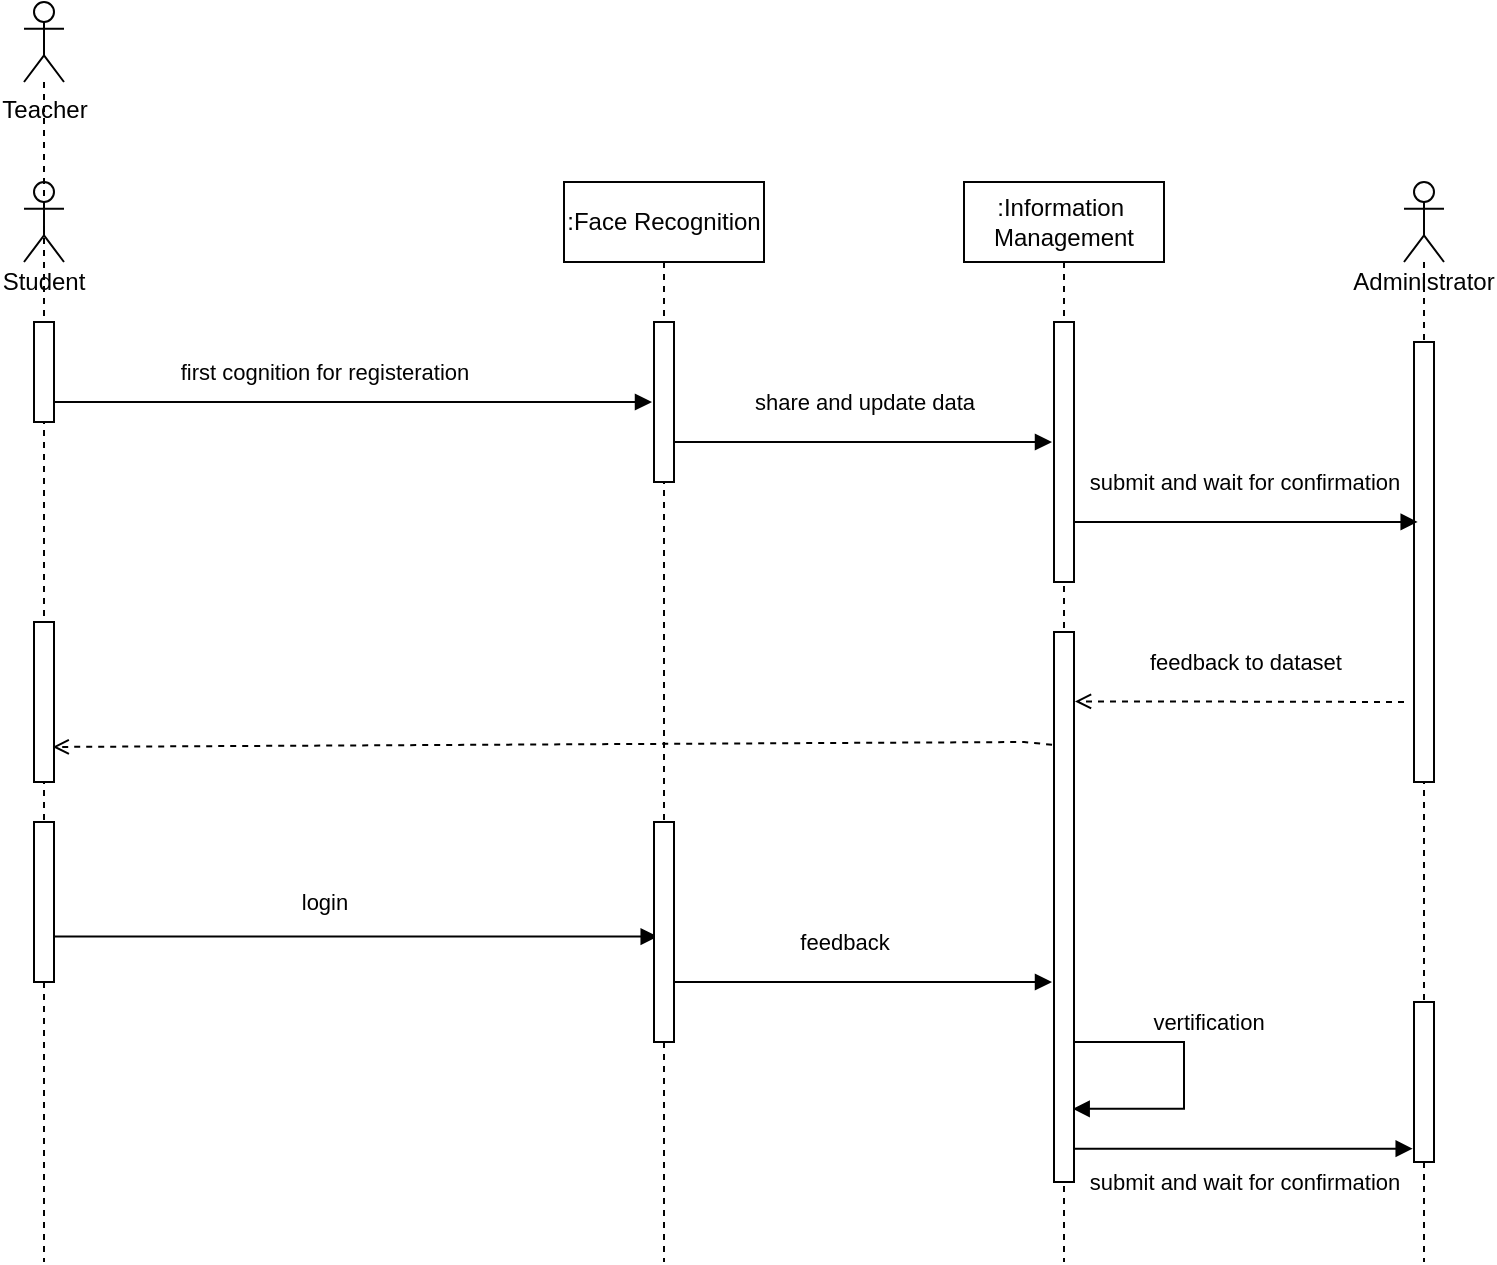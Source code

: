 <mxfile>
    <diagram id="7Qeq-GLXmJRRL_V1o5k6" name="sequencr_uml">
        <mxGraphModel dx="1560" dy="499" grid="1" gridSize="10" guides="1" tooltips="1" connect="1" arrows="1" fold="1" page="1" pageScale="1" pageWidth="827" pageHeight="1169" background="#ffffff" math="0" shadow="0">
            <root>
                <mxCell id="6sQCnMD1aDvp01Niqftq-0"/>
                <mxCell id="6sQCnMD1aDvp01Niqftq-1" parent="6sQCnMD1aDvp01Niqftq-0"/>
                <mxCell id="y36ce7ZHVyaWoKVA9twH-1" value=":Face Recognition" style="shape=umlLifeline;perimeter=lifelinePerimeter;whiteSpace=wrap;html=1;container=1;collapsible=0;recursiveResize=0;outlineConnect=0;fontColor=#030303;strokeColor=#030303;fillColor=#FFFFFF;" parent="6sQCnMD1aDvp01Niqftq-1" vertex="1">
                    <mxGeometry x="-210" y="360" width="100" height="540" as="geometry"/>
                </mxCell>
                <mxCell id="y36ce7ZHVyaWoKVA9twH-2" value=":Information&amp;nbsp; Management" style="shape=umlLifeline;perimeter=lifelinePerimeter;whiteSpace=wrap;html=1;container=1;collapsible=0;recursiveResize=0;outlineConnect=0;fontColor=#030303;strokeColor=#030303;fillColor=#FFFFFF;" parent="6sQCnMD1aDvp01Niqftq-1" vertex="1">
                    <mxGeometry x="-10" y="360" width="100" height="540" as="geometry"/>
                </mxCell>
                <mxCell id="y36ce7ZHVyaWoKVA9twH-3" value="Administrator" style="shape=umlLifeline;participant=umlActor;perimeter=lifelinePerimeter;whiteSpace=wrap;html=1;container=1;collapsible=0;recursiveResize=0;verticalAlign=top;spacingTop=36;outlineConnect=0;fontColor=#030303;strokeColor=#030303;fillColor=#FFFFFF;" parent="6sQCnMD1aDvp01Niqftq-1" vertex="1">
                    <mxGeometry x="210" y="360" width="20" height="540" as="geometry"/>
                </mxCell>
                <mxCell id="y36ce7ZHVyaWoKVA9twH-4" value="Student" style="shape=umlLifeline;participant=umlActor;perimeter=lifelinePerimeter;whiteSpace=wrap;html=1;container=1;collapsible=0;recursiveResize=0;verticalAlign=top;spacingTop=36;outlineConnect=0;fontColor=#030303;strokeColor=#030303;fillColor=#FFFFFF;" parent="6sQCnMD1aDvp01Niqftq-1" vertex="1">
                    <mxGeometry x="-480" y="360" width="20" height="540" as="geometry"/>
                </mxCell>
                <mxCell id="y36ce7ZHVyaWoKVA9twH-7" style="edgeStyle=none;rounded=0;orthogonalLoop=1;jettySize=auto;html=1;fontColor=#030303;endArrow=block;endFill=1;strokeColor=#030303;" parent="6sQCnMD1aDvp01Niqftq-1" edge="1">
                    <mxGeometry relative="1" as="geometry">
                        <mxPoint x="-466" y="470" as="sourcePoint"/>
                        <mxPoint x="-166" y="470" as="targetPoint"/>
                        <Array as="points">
                            <mxPoint x="-431" y="470"/>
                        </Array>
                    </mxGeometry>
                </mxCell>
                <mxCell id="y36ce7ZHVyaWoKVA9twH-8" value="&lt;span&gt;first cognition for registeration&lt;/span&gt;" style="edgeLabel;html=1;align=center;verticalAlign=middle;resizable=0;points=[];fontColor=#030303;labelBackgroundColor=none;" parent="y36ce7ZHVyaWoKVA9twH-7" vertex="1" connectable="0">
                    <mxGeometry x="-0.289" y="4" relative="1" as="geometry">
                        <mxPoint x="29" y="-11" as="offset"/>
                    </mxGeometry>
                </mxCell>
                <mxCell id="GO6u8T5fO5DN4zSJmAPu-10" value="&lt;span&gt;share and update data&lt;/span&gt;" style="edgeLabel;html=1;align=center;verticalAlign=middle;resizable=0;points=[];fontColor=#030303;labelBackgroundColor=none;" parent="y36ce7ZHVyaWoKVA9twH-7" vertex="1" connectable="0">
                    <mxGeometry x="-0.289" y="4" relative="1" as="geometry">
                        <mxPoint x="299" y="4" as="offset"/>
                    </mxGeometry>
                </mxCell>
                <mxCell id="GO6u8T5fO5DN4zSJmAPu-13" value="submit and wait for confirmation" style="edgeLabel;html=1;align=center;verticalAlign=middle;resizable=0;points=[];fontColor=#030303;labelBackgroundColor=none;" parent="y36ce7ZHVyaWoKVA9twH-7" vertex="1" connectable="0">
                    <mxGeometry x="-0.289" y="4" relative="1" as="geometry">
                        <mxPoint x="489" y="44" as="offset"/>
                    </mxGeometry>
                </mxCell>
                <mxCell id="y36ce7ZHVyaWoKVA9twH-5" value="" style="html=1;points=[];perimeter=orthogonalPerimeter;fontColor=#030303;strokeColor=#030303;fillColor=#FFFFFF;" parent="6sQCnMD1aDvp01Niqftq-1" vertex="1">
                    <mxGeometry x="-475" y="430" width="10" height="50" as="geometry"/>
                </mxCell>
                <mxCell id="7RIjk0ehxBklO1gWzpIO-1" style="rounded=0;orthogonalLoop=1;jettySize=auto;html=1;strokeColor=#030303;endArrow=block;endFill=1;" parent="6sQCnMD1aDvp01Niqftq-1" source="y36ce7ZHVyaWoKVA9twH-6" edge="1">
                    <mxGeometry relative="1" as="geometry">
                        <mxPoint x="34" y="490" as="targetPoint"/>
                        <Array as="points">
                            <mxPoint x="10" y="490"/>
                        </Array>
                    </mxGeometry>
                </mxCell>
                <mxCell id="y36ce7ZHVyaWoKVA9twH-6" value="" style="html=1;points=[];perimeter=orthogonalPerimeter;fontColor=#030303;strokeColor=#030303;fillColor=#FFFFFF;" parent="6sQCnMD1aDvp01Niqftq-1" vertex="1">
                    <mxGeometry x="-165" y="430" width="10" height="80" as="geometry"/>
                </mxCell>
                <mxCell id="GO6u8T5fO5DN4zSJmAPu-14" style="edgeStyle=none;rounded=0;orthogonalLoop=1;jettySize=auto;html=1;endArrow=open;endFill=0;strokeColor=#000000;dashed=1;" parent="6sQCnMD1aDvp01Niqftq-1" edge="1">
                    <mxGeometry relative="1" as="geometry">
                        <mxPoint x="210" y="620" as="sourcePoint"/>
                        <mxPoint x="45.49" y="619.72" as="targetPoint"/>
                        <Array as="points">
                            <mxPoint x="81.49" y="619.72"/>
                        </Array>
                    </mxGeometry>
                </mxCell>
                <mxCell id="GO6u8T5fO5DN4zSJmAPu-15" value="login" style="edgeLabel;html=1;align=center;verticalAlign=middle;resizable=0;points=[];labelBackgroundColor=none;fontColor=#000000;" parent="GO6u8T5fO5DN4zSJmAPu-14" vertex="1" connectable="0">
                    <mxGeometry x="-0.807" y="-4" relative="1" as="geometry">
                        <mxPoint x="-524" y="104" as="offset"/>
                    </mxGeometry>
                </mxCell>
                <mxCell id="GO6u8T5fO5DN4zSJmAPu-25" value="feedback" style="edgeLabel;html=1;align=center;verticalAlign=middle;resizable=0;points=[];labelBackgroundColor=none;fontColor=#000000;" parent="GO6u8T5fO5DN4zSJmAPu-14" vertex="1" connectable="0">
                    <mxGeometry x="-0.807" y="-4" relative="1" as="geometry">
                        <mxPoint x="-264" y="124" as="offset"/>
                    </mxGeometry>
                </mxCell>
                <mxCell id="GO6u8T5fO5DN4zSJmAPu-26" value="vertification" style="edgeLabel;html=1;align=center;verticalAlign=middle;resizable=0;points=[];labelBackgroundColor=none;fontColor=#000000;" parent="GO6u8T5fO5DN4zSJmAPu-14" vertex="1" connectable="0">
                    <mxGeometry x="-0.807" y="-4" relative="1" as="geometry">
                        <mxPoint x="-82" y="164" as="offset"/>
                    </mxGeometry>
                </mxCell>
                <mxCell id="GO6u8T5fO5DN4zSJmAPu-27" value="&lt;span style=&quot;color: rgb(3 , 3 , 3)&quot;&gt;submit and wait for confirmation&lt;/span&gt;" style="edgeLabel;html=1;align=center;verticalAlign=middle;resizable=0;points=[];labelBackgroundColor=none;fontColor=#000000;" parent="GO6u8T5fO5DN4zSJmAPu-14" vertex="1" connectable="0">
                    <mxGeometry x="-0.807" y="-4" relative="1" as="geometry">
                        <mxPoint x="-64" y="244" as="offset"/>
                    </mxGeometry>
                </mxCell>
                <mxCell id="GO6u8T5fO5DN4zSJmAPu-28" value="feedback to dataset&amp;nbsp;" style="edgeLabel;html=1;align=center;verticalAlign=middle;resizable=0;points=[];labelBackgroundColor=none;fontColor=#000000;" parent="GO6u8T5fO5DN4zSJmAPu-14" vertex="1" connectable="0">
                    <mxGeometry x="-0.807" y="-4" relative="1" as="geometry">
                        <mxPoint x="-62" y="-16" as="offset"/>
                    </mxGeometry>
                </mxCell>
                <mxCell id="VAV_MqmG9zO-drp10AVR-2" value="" style="html=1;points=[];perimeter=orthogonalPerimeter;strokeColor=#030303;fillColor=#FFFFFF;" parent="6sQCnMD1aDvp01Niqftq-1" vertex="1">
                    <mxGeometry x="215" y="440" width="10" height="220" as="geometry"/>
                </mxCell>
                <mxCell id="GO6u8T5fO5DN4zSJmAPu-12" style="edgeStyle=none;rounded=0;orthogonalLoop=1;jettySize=auto;html=1;endArrow=block;endFill=1;strokeColor=#000000;entryX=0.184;entryY=0.409;entryDx=0;entryDy=0;entryPerimeter=0;" parent="6sQCnMD1aDvp01Niqftq-1" source="7RIjk0ehxBklO1gWzpIO-0" edge="1" target="VAV_MqmG9zO-drp10AVR-2">
                    <mxGeometry relative="1" as="geometry">
                        <mxPoint x="187" y="530" as="targetPoint"/>
                    </mxGeometry>
                </mxCell>
                <mxCell id="7RIjk0ehxBklO1gWzpIO-0" value="" style="html=1;points=[];perimeter=orthogonalPerimeter;strokeColor=#030303;fillColor=#FFFFFF;" parent="6sQCnMD1aDvp01Niqftq-1" vertex="1">
                    <mxGeometry x="35" y="430" width="10" height="130" as="geometry"/>
                </mxCell>
                <mxCell id="GO6u8T5fO5DN4zSJmAPu-5" style="edgeStyle=orthogonalEdgeStyle;rounded=0;orthogonalLoop=1;jettySize=auto;html=1;strokeColor=#000000;endArrow=none;endFill=0;dashed=1;" parent="6sQCnMD1aDvp01Niqftq-1" source="GO6u8T5fO5DN4zSJmAPu-2" target="y36ce7ZHVyaWoKVA9twH-4" edge="1">
                    <mxGeometry relative="1" as="geometry"/>
                </mxCell>
                <mxCell id="GO6u8T5fO5DN4zSJmAPu-2" value="&lt;font color=&quot;#000000&quot;&gt;Teacher&lt;/font&gt;" style="shape=umlActor;verticalLabelPosition=bottom;verticalAlign=top;html=1;fillColor=#FFFFFF;strokeColor=#000000;" parent="6sQCnMD1aDvp01Niqftq-1" vertex="1">
                    <mxGeometry x="-480" y="270" width="20" height="40" as="geometry"/>
                </mxCell>
                <mxCell id="GO6u8T5fO5DN4zSJmAPu-6" value="" style="html=1;points=[];perimeter=orthogonalPerimeter;strokeColor=#000000;fillColor=#FFFFFF;" parent="6sQCnMD1aDvp01Niqftq-1" vertex="1">
                    <mxGeometry x="-475" y="580" width="10" height="80" as="geometry"/>
                </mxCell>
                <mxCell id="GO6u8T5fO5DN4zSJmAPu-17" style="edgeStyle=none;rounded=0;orthogonalLoop=1;jettySize=auto;html=1;fontColor=#000000;endArrow=block;endFill=1;strokeColor=#000000;entryX=0.185;entryY=0.521;entryDx=0;entryDy=0;entryPerimeter=0;" parent="6sQCnMD1aDvp01Niqftq-1" source="GO6u8T5fO5DN4zSJmAPu-7" target="GO6u8T5fO5DN4zSJmAPu-8" edge="1">
                    <mxGeometry relative="1" as="geometry"/>
                </mxCell>
                <mxCell id="GO6u8T5fO5DN4zSJmAPu-7" value="" style="html=1;points=[];perimeter=orthogonalPerimeter;strokeColor=#000000;fillColor=#FFFFFF;" parent="6sQCnMD1aDvp01Niqftq-1" vertex="1">
                    <mxGeometry x="-475" y="680" width="10" height="80" as="geometry"/>
                </mxCell>
                <mxCell id="GO6u8T5fO5DN4zSJmAPu-22" style="edgeStyle=none;rounded=0;orthogonalLoop=1;jettySize=auto;html=1;fontColor=#000000;endArrow=block;endFill=1;strokeColor=#000000;" parent="6sQCnMD1aDvp01Niqftq-1" source="GO6u8T5fO5DN4zSJmAPu-8" edge="1">
                    <mxGeometry relative="1" as="geometry">
                        <mxPoint x="34" y="760" as="targetPoint"/>
                        <Array as="points">
                            <mxPoint x="-140" y="760"/>
                        </Array>
                    </mxGeometry>
                </mxCell>
                <mxCell id="GO6u8T5fO5DN4zSJmAPu-8" value="" style="html=1;points=[];perimeter=orthogonalPerimeter;strokeColor=#000000;fillColor=#FFFFFF;" parent="6sQCnMD1aDvp01Niqftq-1" vertex="1">
                    <mxGeometry x="-165" y="680" width="10" height="110" as="geometry"/>
                </mxCell>
                <mxCell id="GO6u8T5fO5DN4zSJmAPu-16" style="edgeStyle=none;rounded=0;orthogonalLoop=1;jettySize=auto;html=1;dashed=1;fontColor=#000000;endArrow=open;endFill=0;strokeColor=#000000;entryX=0.935;entryY=0.781;entryDx=0;entryDy=0;entryPerimeter=0;" parent="6sQCnMD1aDvp01Niqftq-1" target="GO6u8T5fO5DN4zSJmAPu-6" edge="1">
                    <mxGeometry relative="1" as="geometry">
                        <mxPoint x="40" y="642" as="sourcePoint"/>
                        <Array as="points">
                            <mxPoint x="20" y="640"/>
                        </Array>
                    </mxGeometry>
                </mxCell>
                <mxCell id="GO6u8T5fO5DN4zSJmAPu-23" style="edgeStyle=none;rounded=0;orthogonalLoop=1;jettySize=auto;html=1;entryX=-0.065;entryY=0.917;entryDx=0;entryDy=0;entryPerimeter=0;fontColor=#000000;endArrow=block;endFill=1;strokeColor=#000000;" parent="6sQCnMD1aDvp01Niqftq-1" source="GO6u8T5fO5DN4zSJmAPu-9" target="GO6u8T5fO5DN4zSJmAPu-20" edge="1">
                    <mxGeometry relative="1" as="geometry"/>
                </mxCell>
                <mxCell id="GO6u8T5fO5DN4zSJmAPu-24" style="edgeStyle=orthogonalEdgeStyle;rounded=0;orthogonalLoop=1;jettySize=auto;html=1;fontColor=#000000;endArrow=block;endFill=1;strokeColor=#000000;entryX=0.935;entryY=0.867;entryDx=0;entryDy=0;entryPerimeter=0;" parent="6sQCnMD1aDvp01Niqftq-1" source="GO6u8T5fO5DN4zSJmAPu-9" target="GO6u8T5fO5DN4zSJmAPu-9" edge="1">
                    <mxGeometry relative="1" as="geometry">
                        <mxPoint x="60" y="820" as="targetPoint"/>
                        <Array as="points">
                            <mxPoint x="100" y="790"/>
                            <mxPoint x="100" y="823"/>
                        </Array>
                    </mxGeometry>
                </mxCell>
                <mxCell id="GO6u8T5fO5DN4zSJmAPu-9" value="" style="html=1;points=[];perimeter=orthogonalPerimeter;strokeColor=#000000;fillColor=#FFFFFF;" parent="6sQCnMD1aDvp01Niqftq-1" vertex="1">
                    <mxGeometry x="35" y="585" width="10" height="275" as="geometry"/>
                </mxCell>
                <mxCell id="GO6u8T5fO5DN4zSJmAPu-20" value="" style="html=1;points=[];perimeter=orthogonalPerimeter;labelBackgroundColor=none;fontColor=#000000;strokeColor=#000000;fillColor=#FFFFFF;" parent="6sQCnMD1aDvp01Niqftq-1" vertex="1">
                    <mxGeometry x="215" y="770" width="10" height="80" as="geometry"/>
                </mxCell>
            </root>
        </mxGraphModel>
    </diagram>
    <diagram id="UCz3M4eINEdVziLoym3Z" name="user_case_uml">
        <mxGraphModel dx="2184" dy="713" grid="1" gridSize="10" guides="1" tooltips="1" connect="1" arrows="1" fold="1" page="1" pageScale="1" pageWidth="827" pageHeight="1169" background="#ffffff" math="0" shadow="0">
            <root>
                <mxCell id="UsMfB7HtntJnMB7fE-7L-0"/>
                <mxCell id="UsMfB7HtntJnMB7fE-7L-1" parent="UsMfB7HtntJnMB7fE-7L-0"/>
                <mxCell id="GZo608K1rNJXEaw_Mb9n-8" style="rounded=0;orthogonalLoop=1;jettySize=auto;html=1;entryX=0;entryY=0.5;entryDx=0;entryDy=0;fontColor=#030303;endArrow=none;endFill=0;strokeColor=#030303;" parent="UsMfB7HtntJnMB7fE-7L-1" target="GZo608K1rNJXEaw_Mb9n-7" edge="1">
                    <mxGeometry relative="1" as="geometry">
                        <mxPoint x="130" y="310" as="sourcePoint"/>
                    </mxGeometry>
                </mxCell>
                <mxCell id="GZo608K1rNJXEaw_Mb9n-13" style="edgeStyle=none;rounded=0;orthogonalLoop=1;jettySize=auto;html=1;entryX=0;entryY=0.5;entryDx=0;entryDy=0;fontColor=#030303;endArrow=none;endFill=0;strokeColor=#030303;" parent="UsMfB7HtntJnMB7fE-7L-1" target="GZo608K1rNJXEaw_Mb9n-11" edge="1">
                    <mxGeometry relative="1" as="geometry">
                        <mxPoint x="130" y="340" as="sourcePoint"/>
                    </mxGeometry>
                </mxCell>
                <mxCell id="GZo608K1rNJXEaw_Mb9n-18" style="edgeStyle=none;rounded=0;orthogonalLoop=1;jettySize=auto;html=1;entryX=0;entryY=0.5;entryDx=0;entryDy=0;fontColor=#030303;endArrow=none;endFill=0;strokeColor=#030303;" parent="UsMfB7HtntJnMB7fE-7L-1" target="GZo608K1rNJXEaw_Mb9n-14" edge="1">
                    <mxGeometry relative="1" as="geometry">
                        <mxPoint x="180" y="320" as="sourcePoint"/>
                    </mxGeometry>
                </mxCell>
                <mxCell id="GZo608K1rNJXEaw_Mb9n-0" value="student" style="shape=umlActor;verticalLabelPosition=bottom;verticalAlign=top;html=1;strokeColor=#030303;fillColor=#FFFFFF;fontColor=#030303;" parent="UsMfB7HtntJnMB7fE-7L-1" vertex="1">
                    <mxGeometry x="140" y="295" width="30" height="60" as="geometry"/>
                </mxCell>
                <mxCell id="GZo608K1rNJXEaw_Mb9n-19" style="edgeStyle=none;rounded=0;orthogonalLoop=1;jettySize=auto;html=1;entryX=1;entryY=0.5;entryDx=0;entryDy=0;fontColor=#030303;endArrow=none;endFill=0;strokeColor=#030303;" parent="UsMfB7HtntJnMB7fE-7L-1" target="GZo608K1rNJXEaw_Mb9n-14" edge="1">
                    <mxGeometry relative="1" as="geometry">
                        <mxPoint x="540" y="320" as="sourcePoint"/>
                    </mxGeometry>
                </mxCell>
                <mxCell id="GZo608K1rNJXEaw_Mb9n-20" style="edgeStyle=none;rounded=0;orthogonalLoop=1;jettySize=auto;html=1;entryX=0.5;entryY=0;entryDx=0;entryDy=0;fontColor=#030303;endArrow=none;endFill=0;strokeColor=#030303;" parent="UsMfB7HtntJnMB7fE-7L-1" target="GZo608K1rNJXEaw_Mb9n-17" edge="1">
                    <mxGeometry relative="1" as="geometry">
                        <mxPoint x="540" y="370" as="sourcePoint"/>
                    </mxGeometry>
                </mxCell>
                <mxCell id="GZo608K1rNJXEaw_Mb9n-24" style="edgeStyle=none;rounded=0;orthogonalLoop=1;jettySize=auto;html=1;entryX=0.5;entryY=1;entryDx=0;entryDy=0;fontColor=#030303;endArrow=none;endFill=0;strokeColor=#030303;" parent="UsMfB7HtntJnMB7fE-7L-1" target="GZo608K1rNJXEaw_Mb9n-23" edge="1">
                    <mxGeometry relative="1" as="geometry">
                        <mxPoint x="565" y="270" as="sourcePoint"/>
                    </mxGeometry>
                </mxCell>
                <mxCell id="GZo608K1rNJXEaw_Mb9n-3" value="teacher" style="shape=umlActor;verticalLabelPosition=bottom;verticalAlign=top;html=1;strokeColor=#030303;fillColor=#FFFFFF;fontColor=#030303;" parent="UsMfB7HtntJnMB7fE-7L-1" vertex="1">
                    <mxGeometry x="550" y="290" width="30" height="60" as="geometry"/>
                </mxCell>
                <mxCell id="GZo608K1rNJXEaw_Mb9n-15" style="edgeStyle=none;rounded=0;orthogonalLoop=1;jettySize=auto;html=1;entryX=0.5;entryY=1;entryDx=0;entryDy=0;fontColor=#030303;endArrow=none;endFill=0;strokeColor=#030303;" parent="UsMfB7HtntJnMB7fE-7L-1" target="GZo608K1rNJXEaw_Mb9n-14" edge="1">
                    <mxGeometry relative="1" as="geometry">
                        <mxPoint x="350" y="430" as="sourcePoint"/>
                    </mxGeometry>
                </mxCell>
                <mxCell id="GZo608K1rNJXEaw_Mb9n-21" style="edgeStyle=none;rounded=0;orthogonalLoop=1;jettySize=auto;html=1;entryX=0.5;entryY=0;entryDx=0;entryDy=0;fontColor=#030303;endArrow=none;endFill=0;strokeColor=#030303;" parent="UsMfB7HtntJnMB7fE-7L-1" target="GZo608K1rNJXEaw_Mb9n-17" edge="1">
                    <mxGeometry relative="1" as="geometry">
                        <mxPoint x="370" y="470" as="sourcePoint"/>
                    </mxGeometry>
                </mxCell>
                <mxCell id="GZo608K1rNJXEaw_Mb9n-22" style="edgeStyle=none;rounded=0;orthogonalLoop=1;jettySize=auto;html=1;entryX=0.5;entryY=0;entryDx=0;entryDy=0;fontColor=#030303;endArrow=none;endFill=0;strokeColor=#030303;" parent="UsMfB7HtntJnMB7fE-7L-1" target="GZo608K1rNJXEaw_Mb9n-16" edge="1">
                    <mxGeometry relative="1" as="geometry">
                        <mxPoint x="330" y="470" as="sourcePoint"/>
                    </mxGeometry>
                </mxCell>
                <mxCell id="GZo608K1rNJXEaw_Mb9n-4" value="administrator" style="shape=umlActor;verticalLabelPosition=bottom;verticalAlign=top;html=1;strokeColor=#030303;fillColor=#FFFFFF;fontColor=#030303;" parent="UsMfB7HtntJnMB7fE-7L-1" vertex="1">
                    <mxGeometry x="335" y="440" width="30" height="60" as="geometry"/>
                </mxCell>
                <mxCell id="GZo608K1rNJXEaw_Mb9n-7" value="register" style="ellipse;whiteSpace=wrap;html=1;fontColor=#030303;strokeColor=#030303;fillColor=#FFFFFF;" parent="UsMfB7HtntJnMB7fE-7L-1" vertex="1">
                    <mxGeometry x="-110" y="190" width="140" height="70" as="geometry"/>
                </mxCell>
                <mxCell id="GZo608K1rNJXEaw_Mb9n-11" value="sign in class" style="ellipse;whiteSpace=wrap;html=1;fontColor=#030303;strokeColor=#030303;fillColor=#FFFFFF;" parent="UsMfB7HtntJnMB7fE-7L-1" vertex="1">
                    <mxGeometry x="-100" y="410" width="140" height="70" as="geometry"/>
                </mxCell>
                <mxCell id="GZo608K1rNJXEaw_Mb9n-14" value="lookup information" style="ellipse;whiteSpace=wrap;html=1;fontColor=#030303;strokeColor=#030303;fillColor=#FFFFFF;" parent="UsMfB7HtntJnMB7fE-7L-1" vertex="1">
                    <mxGeometry x="280" y="285" width="140" height="70" as="geometry"/>
                </mxCell>
                <mxCell id="GZo608K1rNJXEaw_Mb9n-16" value="censor and maintain" style="ellipse;whiteSpace=wrap;html=1;fontColor=#030303;strokeColor=#030303;fillColor=#FFFFFF;" parent="UsMfB7HtntJnMB7fE-7L-1" vertex="1">
                    <mxGeometry x="130" y="550" width="140" height="70" as="geometry"/>
                </mxCell>
                <mxCell id="GZo608K1rNJXEaw_Mb9n-17" value="modify information" style="ellipse;whiteSpace=wrap;html=1;fontColor=#030303;strokeColor=#030303;fillColor=#FFFFFF;" parent="UsMfB7HtntJnMB7fE-7L-1" vertex="1">
                    <mxGeometry x="355" y="550" width="140" height="70" as="geometry"/>
                </mxCell>
                <mxCell id="GZo608K1rNJXEaw_Mb9n-23" value="&lt;div style=&quot;font-family: &amp;#34;consolas&amp;#34; , &amp;#34;courier new&amp;#34; , monospace ; line-height: 19px&quot;&gt;&lt;span style=&quot;font-family: &amp;#34;helvetica&amp;#34;&quot;&gt;retroactive sign-in&lt;/span&gt;&lt;br&gt;&lt;/div&gt;" style="ellipse;whiteSpace=wrap;html=1;fontColor=#030303;strokeColor=#030303;fillColor=#FFFFFF;" parent="UsMfB7HtntJnMB7fE-7L-1" vertex="1">
                    <mxGeometry x="495" y="120" width="140" height="70" as="geometry"/>
                </mxCell>
            </root>
        </mxGraphModel>
    </diagram>
    <diagram id="tfGxlfQLXT7svMR00UZD" name="PERT_chart">
        <mxGraphModel dx="710" dy="269" grid="1" gridSize="10" guides="1" tooltips="1" connect="1" arrows="1" fold="1" page="1" pageScale="1" pageWidth="827" pageHeight="1169" math="0" shadow="0">
            <root>
                <mxCell id="cJBPbO5FV8gsszOx1aEP-0"/>
                <mxCell id="cJBPbO5FV8gsszOx1aEP-1" parent="cJBPbO5FV8gsszOx1aEP-0"/>
                <mxCell id="7" style="edgeStyle=orthogonalEdgeStyle;shape=flexArrow;rounded=0;html=1;exitX=1;exitY=0.5;exitDx=0;exitDy=0;entryX=0;entryY=0.5;entryDx=0;entryDy=0;" parent="cJBPbO5FV8gsszOx1aEP-1" source="Vzluco9nDYcKv9GL7ql--2" target="Vzluco9nDYcKv9GL7ql--7" edge="1">
                    <mxGeometry relative="1" as="geometry"/>
                </mxCell>
                <mxCell id="17" style="rounded=0;html=1;exitX=0.5;exitY=1;exitDx=0;exitDy=0;entryX=0.25;entryY=0;entryDx=0;entryDy=0;" parent="cJBPbO5FV8gsszOx1aEP-1" source="Vzluco9nDYcKv9GL7ql--2" target="dB4H2qL56UnxjigpLZv2-2" edge="1">
                    <mxGeometry relative="1" as="geometry"/>
                </mxCell>
                <mxCell id="Vzluco9nDYcKv9GL7ql--2" value="&lt;b&gt;&lt;font&gt;&lt;font color=&quot;#ffff00&quot;&gt;&lt;span style=&quot;font-size: 17px&quot;&gt;B&lt;/span&gt;&lt;/font&gt;&lt;br&gt;&lt;font color=&quot;#ff3333&quot;&gt;&lt;span style=&quot;font-size: 15px&quot;&gt;Requirement&lt;/span&gt;&lt;/font&gt;&lt;/font&gt;&lt;/b&gt;&lt;br&gt;specification&lt;br&gt;t_e : 3d" style="rounded=0;whiteSpace=wrap;html=1;verticalAlign=middle;strokeWidth=5;" parent="cJBPbO5FV8gsszOx1aEP-1" vertex="1">
                    <mxGeometry x="150" y="300" width="200" height="100" as="geometry"/>
                </mxCell>
                <mxCell id="23" style="edgeStyle=orthogonalEdgeStyle;shape=flexArrow;rounded=0;html=1;exitX=0.75;exitY=1;exitDx=0;exitDy=0;" parent="cJBPbO5FV8gsszOx1aEP-1" source="Vzluco9nDYcKv9GL7ql--5" target="0" edge="1">
                    <mxGeometry relative="1" as="geometry"/>
                </mxCell>
                <mxCell id="24" style="edgeStyle=orthogonalEdgeStyle;shape=flexArrow;rounded=0;html=1;exitX=0.25;exitY=1;exitDx=0;exitDy=0;" parent="cJBPbO5FV8gsszOx1aEP-1" source="Vzluco9nDYcKv9GL7ql--5" target="dB4H2qL56UnxjigpLZv2-11" edge="1">
                    <mxGeometry relative="1" as="geometry"/>
                </mxCell>
                <mxCell id="25" style="edgeStyle=orthogonalEdgeStyle;shape=flexArrow;rounded=0;html=1;exitX=1;exitY=0.5;exitDx=0;exitDy=0;entryX=0.5;entryY=1;entryDx=0;entryDy=0;" parent="cJBPbO5FV8gsszOx1aEP-1" source="Vzluco9nDYcKv9GL7ql--5" target="dB4H2qL56UnxjigpLZv2-5" edge="1">
                    <mxGeometry relative="1" as="geometry"/>
                </mxCell>
                <mxCell id="Vzluco9nDYcKv9GL7ql--5" value="&lt;font&gt;&lt;b&gt;&lt;font color=&quot;#ffff00&quot;&gt;&lt;span style=&quot;font-size: 17px&quot;&gt;E&lt;/span&gt;&lt;/font&gt;&lt;br&gt;&lt;font color=&quot;#ff3333&quot;&gt;&lt;span style=&quot;font-size: 15px&quot;&gt;Developement&lt;/span&gt;&lt;/font&gt;&lt;/b&gt;&lt;/font&gt;&lt;br&gt;Sprint1- Client_UI prototyping&lt;br&gt;t_e : 18d" style="rounded=0;whiteSpace=wrap;html=1;verticalAlign=middle;strokeWidth=5;" parent="cJBPbO5FV8gsszOx1aEP-1" vertex="1">
                    <mxGeometry x="990" y="620" width="200" height="100" as="geometry"/>
                </mxCell>
                <mxCell id="Vzluco9nDYcKv9GL7ql--6" value="&lt;b&gt;&lt;font style=&quot;font-size: 15px&quot; color=&quot;#ff3333&quot;&gt;Testing&lt;/font&gt;&lt;/b&gt;&lt;br&gt;&amp;nbsp;Testing plan" style="rounded=0;whiteSpace=wrap;html=1;verticalAlign=middle;" parent="cJBPbO5FV8gsszOx1aEP-1" vertex="1">
                    <mxGeometry x="640" y="900" width="150" height="100" as="geometry"/>
                </mxCell>
                <mxCell id="10" style="edgeStyle=orthogonalEdgeStyle;shape=flexArrow;rounded=0;html=1;exitX=0.75;exitY=1;exitDx=0;exitDy=0;entryX=0.323;entryY=0.008;entryDx=0;entryDy=0;entryPerimeter=0;" parent="cJBPbO5FV8gsszOx1aEP-1" source="Vzluco9nDYcKv9GL7ql--7" target="1" edge="1">
                    <mxGeometry relative="1" as="geometry"/>
                </mxCell>
                <mxCell id="Vzluco9nDYcKv9GL7ql--7" value="&lt;b&gt;&lt;font&gt;&lt;font color=&quot;#ffff00&quot;&gt;&lt;span style=&quot;font-size: 17px&quot;&gt;C&lt;/span&gt;&lt;/font&gt;&lt;br&gt;&lt;font color=&quot;#ff3333&quot;&gt;&lt;span style=&quot;font-size: 15px&quot;&gt;Design&lt;br&gt;&lt;/span&gt;&lt;/font&gt;&lt;/font&gt;&lt;/b&gt;t_e : 4d&lt;b&gt;&lt;font&gt;&lt;font color=&quot;#ff3333&quot;&gt;&lt;span style=&quot;font-size: 15px&quot;&gt;&lt;br&gt;&lt;/span&gt;&lt;/font&gt;&lt;/font&gt;&lt;/b&gt;" style="rounded=0;whiteSpace=wrap;html=1;verticalAlign=middle;strokeWidth=5;" parent="cJBPbO5FV8gsszOx1aEP-1" vertex="1">
                    <mxGeometry x="440" y="220" width="200" height="100" as="geometry"/>
                </mxCell>
                <mxCell id="6" style="edgeStyle=orthogonalEdgeStyle;shape=flexArrow;rounded=0;html=1;exitX=0.75;exitY=1;exitDx=0;exitDy=0;" parent="cJBPbO5FV8gsszOx1aEP-1" source="Vzluco9nDYcKv9GL7ql--8" target="Vzluco9nDYcKv9GL7ql--2" edge="1">
                    <mxGeometry relative="1" as="geometry"/>
                </mxCell>
                <mxCell id="Vzluco9nDYcKv9GL7ql--8" value="&lt;b&gt;&lt;font style=&quot;font-size: 17px&quot; color=&quot;#ffff00&quot;&gt;A&lt;/font&gt;&lt;br&gt;&lt;span style=&quot;color: rgb(255 , 51 , 51) ; font-size: 15px&quot;&gt;Requirement&lt;/span&gt;&lt;/b&gt;&lt;br&gt;fundamental analysis&lt;br&gt;t_e : 4d" style="rounded=0;whiteSpace=wrap;html=1;verticalAlign=middle;strokeWidth=5;" parent="cJBPbO5FV8gsszOx1aEP-1" vertex="1">
                    <mxGeometry x="50" y="80" width="200" height="100" as="geometry"/>
                </mxCell>
                <mxCell id="21" style="edgeStyle=orthogonalEdgeStyle;shape=flexArrow;rounded=0;html=1;exitX=1;exitY=0.5;exitDx=0;exitDy=0;entryX=0;entryY=0.5;entryDx=0;entryDy=0;" parent="cJBPbO5FV8gsszOx1aEP-1" source="dB4H2qL56UnxjigpLZv2-1" target="dB4H2qL56UnxjigpLZv2-6" edge="1">
                    <mxGeometry relative="1" as="geometry"/>
                </mxCell>
                <mxCell id="22" style="edgeStyle=orthogonalEdgeStyle;shape=flexArrow;rounded=0;html=1;exitX=0.5;exitY=1;exitDx=0;exitDy=0;entryX=0;entryY=0.5;entryDx=0;entryDy=0;" parent="cJBPbO5FV8gsszOx1aEP-1" source="dB4H2qL56UnxjigpLZv2-1" target="dB4H2qL56UnxjigpLZv2-5" edge="1">
                    <mxGeometry relative="1" as="geometry"/>
                </mxCell>
                <mxCell id="dB4H2qL56UnxjigpLZv2-1" value="&lt;font&gt;&lt;b&gt;&lt;font color=&quot;#ffff00&quot;&gt;&lt;span style=&quot;font-size: 17px&quot;&gt;F&lt;/span&gt;&lt;/font&gt;&lt;br&gt;&lt;font color=&quot;#ff3333&quot;&gt;&lt;span style=&quot;font-size: 15px&quot;&gt;Developement&lt;/span&gt;&lt;/font&gt;&lt;/b&gt;&lt;/font&gt;&lt;br&gt;Sprint2-Web prototyping&amp;nbsp;&lt;br&gt;t_e : 19d" style="rounded=0;whiteSpace=wrap;html=1;verticalAlign=middle;strokeWidth=5;" parent="cJBPbO5FV8gsszOx1aEP-1" vertex="1">
                    <mxGeometry x="1000" y="360" width="200" height="100" as="geometry"/>
                </mxCell>
                <mxCell id="18" style="edgeStyle=none;rounded=0;html=1;exitX=0.25;exitY=1;exitDx=0;exitDy=0;entryX=0.5;entryY=0;entryDx=0;entryDy=0;" parent="cJBPbO5FV8gsszOx1aEP-1" source="dB4H2qL56UnxjigpLZv2-2" target="dB4H2qL56UnxjigpLZv2-8" edge="1">
                    <mxGeometry relative="1" as="geometry"/>
                </mxCell>
                <mxCell id="19" style="edgeStyle=none;rounded=0;html=1;exitX=0.5;exitY=1;exitDx=0;exitDy=0;entryX=0.5;entryY=0;entryDx=0;entryDy=0;" parent="cJBPbO5FV8gsszOx1aEP-1" source="dB4H2qL56UnxjigpLZv2-2" target="dB4H2qL56UnxjigpLZv2-9" edge="1">
                    <mxGeometry relative="1" as="geometry"/>
                </mxCell>
                <mxCell id="20" style="edgeStyle=none;rounded=0;html=1;exitX=0.75;exitY=1;exitDx=0;exitDy=0;entryX=0.25;entryY=0;entryDx=0;entryDy=0;" parent="cJBPbO5FV8gsszOx1aEP-1" source="dB4H2qL56UnxjigpLZv2-2" target="dB4H2qL56UnxjigpLZv2-3" edge="1">
                    <mxGeometry relative="1" as="geometry"/>
                </mxCell>
                <mxCell id="dB4H2qL56UnxjigpLZv2-2" value="&lt;font style=&quot;font-size: 15px&quot; color=&quot;#ff3333&quot;&gt;&lt;b&gt;Developement&lt;/b&gt;&lt;/font&gt;&lt;br&gt;Sprint planning meeting" style="rounded=0;whiteSpace=wrap;html=1;verticalAlign=middle;" parent="cJBPbO5FV8gsszOx1aEP-1" vertex="1">
                    <mxGeometry x="220" y="720" width="150" height="100" as="geometry"/>
                </mxCell>
                <mxCell id="dB4H2qL56UnxjigpLZv2-3" value="&lt;font style=&quot;font-size: 15px&quot; color=&quot;#ff3333&quot;&gt;&lt;b&gt;Developement&lt;/b&gt;&lt;/font&gt;&lt;br&gt;Milestone2-Web backlog" style="rounded=0;whiteSpace=wrap;html=1;verticalAlign=middle;" parent="cJBPbO5FV8gsszOx1aEP-1" vertex="1">
                    <mxGeometry x="420" y="900" width="150" height="100" as="geometry"/>
                </mxCell>
                <mxCell id="16" style="edgeStyle=orthogonalEdgeStyle;rounded=0;html=1;exitX=0.5;exitY=1;exitDx=0;exitDy=0;entryX=0.5;entryY=0;entryDx=0;entryDy=0;" parent="cJBPbO5FV8gsszOx1aEP-1" source="dB4H2qL56UnxjigpLZv2-4" target="Vzluco9nDYcKv9GL7ql--6" edge="1">
                    <mxGeometry relative="1" as="geometry"/>
                </mxCell>
                <mxCell id="dB4H2qL56UnxjigpLZv2-4" value="&lt;font style=&quot;font-size: 15px&quot; color=&quot;#ff3333&quot;&gt;&lt;b&gt;Developement&lt;/b&gt;&lt;/font&gt;&lt;br&gt;Sprint censoring meeting" style="rounded=0;whiteSpace=wrap;html=1;verticalAlign=middle;" parent="cJBPbO5FV8gsszOx1aEP-1" vertex="1">
                    <mxGeometry x="530" y="720" width="150" height="100" as="geometry"/>
                </mxCell>
                <mxCell id="dB4H2qL56UnxjigpLZv2-5" value="&lt;b&gt;&lt;font&gt;&lt;font color=&quot;#ffff00&quot;&gt;&lt;span style=&quot;font-size: 17px&quot;&gt;I&lt;/span&gt;&lt;/font&gt;&lt;br&gt;&lt;font color=&quot;#ff3333&quot;&gt;&lt;span style=&quot;font-size: 15px&quot;&gt;Testing&lt;/span&gt;&lt;/font&gt;&lt;/font&gt;&lt;/b&gt;&lt;br&gt;&amp;nbsp;Unit testing for sprint1 and sprint2&lt;br&gt;t_e : 8d" style="rounded=0;whiteSpace=wrap;html=1;verticalAlign=middle;strokeWidth=5;" parent="cJBPbO5FV8gsszOx1aEP-1" vertex="1">
                    <mxGeometry x="1320" y="510" width="200" height="100" as="geometry"/>
                </mxCell>
                <mxCell id="dB4H2qL56UnxjigpLZv2-6" value="&lt;b&gt;&lt;font&gt;&lt;font color=&quot;#ffff00&quot;&gt;&lt;span style=&quot;font-size: 17px&quot;&gt;J&lt;/span&gt;&lt;/font&gt;&lt;br&gt;&lt;font color=&quot;#ff3333&quot;&gt;&lt;span style=&quot;font-size: 15px&quot;&gt;Testing&lt;/span&gt;&lt;/font&gt;&lt;/font&gt;&lt;/b&gt;&lt;br&gt;&amp;nbsp;Automatic testing for sprint2&amp;nbsp;&lt;br&gt;t_e : 8d" style="rounded=0;whiteSpace=wrap;html=1;verticalAlign=middle;strokeWidth=5;" parent="cJBPbO5FV8gsszOx1aEP-1" vertex="1">
                    <mxGeometry x="1320" y="320" width="200" height="100" as="geometry"/>
                </mxCell>
                <mxCell id="dB4H2qL56UnxjigpLZv2-7" value="&lt;font style=&quot;font-size: 15px&quot; color=&quot;#ff3333&quot;&gt;&lt;b&gt;Developement&lt;/b&gt;&lt;/font&gt;&lt;br&gt;Sprint review meeting" style="rounded=0;whiteSpace=wrap;html=1;verticalAlign=middle;" parent="cJBPbO5FV8gsszOx1aEP-1" vertex="1">
                    <mxGeometry x="760" y="710" width="150" height="100" as="geometry"/>
                </mxCell>
                <mxCell id="dB4H2qL56UnxjigpLZv2-8" value="&lt;font style=&quot;font-size: 15px&quot; color=&quot;#ff3333&quot;&gt;&lt;b&gt;Developement&lt;/b&gt;&lt;/font&gt;&lt;br&gt;Product Roadmap" style="rounded=0;whiteSpace=wrap;html=1;verticalAlign=middle;" parent="cJBPbO5FV8gsszOx1aEP-1" vertex="1">
                    <mxGeometry x="40" y="900" width="150" height="100" as="geometry"/>
                </mxCell>
                <mxCell id="dB4H2qL56UnxjigpLZv2-9" value="&lt;font style=&quot;font-size: 15px&quot; color=&quot;#ff3333&quot;&gt;&lt;b&gt;Developement&lt;/b&gt;&lt;/font&gt;&lt;br&gt;Milestone1-Client_UI backlog" style="rounded=0;whiteSpace=wrap;html=1;verticalAlign=middle;" parent="cJBPbO5FV8gsszOx1aEP-1" vertex="1">
                    <mxGeometry x="230" y="900" width="150" height="100" as="geometry"/>
                </mxCell>
                <mxCell id="26" style="rounded=0;html=1;exitX=0.25;exitY=1;exitDx=0;exitDy=0;entryX=0.25;entryY=0;entryDx=0;entryDy=0;" parent="cJBPbO5FV8gsszOx1aEP-1" source="0" target="dB4H2qL56UnxjigpLZv2-14" edge="1">
                    <mxGeometry relative="1" as="geometry"/>
                </mxCell>
                <mxCell id="27" style="edgeStyle=none;rounded=0;html=1;exitX=0.5;exitY=1;exitDx=0;exitDy=0;entryX=0.341;entryY=0.008;entryDx=0;entryDy=0;entryPerimeter=0;" parent="cJBPbO5FV8gsszOx1aEP-1" source="0" target="dB4H2qL56UnxjigpLZv2-13" edge="1">
                    <mxGeometry relative="1" as="geometry"/>
                </mxCell>
                <mxCell id="28" style="edgeStyle=none;rounded=0;html=1;exitX=0.75;exitY=1;exitDx=0;exitDy=0;entryX=0.25;entryY=0;entryDx=0;entryDy=0;" parent="cJBPbO5FV8gsszOx1aEP-1" source="0" target="dB4H2qL56UnxjigpLZv2-12" edge="1">
                    <mxGeometry relative="1" as="geometry"/>
                </mxCell>
                <mxCell id="dB4H2qL56UnxjigpLZv2-11" value="&lt;b&gt;&lt;font&gt;&lt;font color=&quot;#ffff00&quot;&gt;&lt;span style=&quot;font-size: 17px&quot;&gt;G&lt;/span&gt;&lt;/font&gt;&lt;br&gt;&lt;font color=&quot;#ff3333&quot;&gt;&lt;span style=&quot;font-size: 15px&quot;&gt;Testing&lt;/span&gt;&lt;/font&gt;&lt;/font&gt;&lt;/b&gt;&lt;br&gt;&amp;nbsp;Black-Box testing&lt;br&gt;&amp;nbsp; t_e : 5d" style="rounded=0;whiteSpace=wrap;html=1;verticalAlign=middle;strokeWidth=5;" parent="cJBPbO5FV8gsszOx1aEP-1" vertex="1">
                    <mxGeometry x="890" y="880" width="200" height="100" as="geometry"/>
                </mxCell>
                <mxCell id="dB4H2qL56UnxjigpLZv2-12" value="&lt;b&gt;&lt;font style=&quot;font-size: 15px&quot; color=&quot;#ff3333&quot;&gt;Testing&lt;/font&gt;&lt;/b&gt;&lt;br&gt;&amp;nbsp;White-Box dynamic testing : key function testing" style="rounded=0;whiteSpace=wrap;html=1;verticalAlign=middle;" parent="cJBPbO5FV8gsszOx1aEP-1" vertex="1">
                    <mxGeometry x="1430" y="1120" width="150" height="100" as="geometry"/>
                </mxCell>
                <mxCell id="dB4H2qL56UnxjigpLZv2-13" value="&lt;b&gt;&lt;font style=&quot;font-size: 15px&quot; color=&quot;#ff3333&quot;&gt;Testing&lt;/font&gt;&lt;/b&gt;&lt;br&gt;&amp;nbsp;White-Box testing : walkthrough" style="rounded=0;whiteSpace=wrap;html=1;verticalAlign=middle;" parent="cJBPbO5FV8gsszOx1aEP-1" vertex="1">
                    <mxGeometry x="1210" y="1120" width="150" height="100" as="geometry"/>
                </mxCell>
                <mxCell id="dB4H2qL56UnxjigpLZv2-14" value="&lt;b&gt;&lt;font style=&quot;font-size: 15px&quot; color=&quot;#ff3333&quot;&gt;Testing&lt;/font&gt;&lt;/b&gt;&lt;br&gt;&amp;nbsp;White-Box static testing : code inspection" style="rounded=0;whiteSpace=wrap;html=1;verticalAlign=middle;" parent="cJBPbO5FV8gsszOx1aEP-1" vertex="1">
                    <mxGeometry x="1000" y="1120" width="150" height="100" as="geometry"/>
                </mxCell>
                <mxCell id="0" value="&lt;b&gt;&lt;font&gt;&lt;font color=&quot;#ffff00&quot;&gt;&lt;span style=&quot;font-size: 17px&quot;&gt;H&lt;/span&gt;&lt;/font&gt;&lt;br&gt;&lt;font color=&quot;#ff3333&quot;&gt;&lt;span style=&quot;font-size: 15px&quot;&gt;Testing&lt;/span&gt;&lt;/font&gt;&lt;/font&gt;&lt;/b&gt;&lt;br&gt;&amp;nbsp;White-Box testing&amp;nbsp;&lt;br&gt;t_e : 6d" style="rounded=0;whiteSpace=wrap;html=1;verticalAlign=middle;strokeWidth=5;" parent="cJBPbO5FV8gsszOx1aEP-1" vertex="1">
                    <mxGeometry x="1240" y="870" width="200" height="100" as="geometry"/>
                </mxCell>
                <mxCell id="11" style="rounded=0;html=1;exitX=0.25;exitY=1;exitDx=0;exitDy=0;entryX=0.5;entryY=0;entryDx=0;entryDy=0;" parent="cJBPbO5FV8gsszOx1aEP-1" source="1" target="dB4H2qL56UnxjigpLZv2-2" edge="1">
                    <mxGeometry relative="1" as="geometry"/>
                </mxCell>
                <mxCell id="12" style="edgeStyle=none;rounded=0;html=1;exitX=0.5;exitY=1;exitDx=0;exitDy=0;" parent="cJBPbO5FV8gsszOx1aEP-1" source="1" target="dB4H2qL56UnxjigpLZv2-4" edge="1">
                    <mxGeometry relative="1" as="geometry"/>
                </mxCell>
                <mxCell id="13" style="edgeStyle=none;rounded=0;html=1;exitX=0.75;exitY=1;exitDx=0;exitDy=0;entryX=0.5;entryY=0;entryDx=0;entryDy=0;" parent="cJBPbO5FV8gsszOx1aEP-1" source="1" target="dB4H2qL56UnxjigpLZv2-7" edge="1">
                    <mxGeometry relative="1" as="geometry"/>
                </mxCell>
                <mxCell id="14" style="edgeStyle=orthogonalEdgeStyle;shape=flexArrow;rounded=0;html=1;entryX=0;entryY=0.25;entryDx=0;entryDy=0;" parent="cJBPbO5FV8gsszOx1aEP-1" target="dB4H2qL56UnxjigpLZv2-1" edge="1">
                    <mxGeometry relative="1" as="geometry">
                        <mxPoint x="690" y="510" as="sourcePoint"/>
                    </mxGeometry>
                </mxCell>
                <mxCell id="15" style="edgeStyle=orthogonalEdgeStyle;shape=flexArrow;rounded=0;html=1;entryX=0;entryY=0.5;entryDx=0;entryDy=0;exitX=1;exitY=0.75;exitDx=0;exitDy=0;" parent="cJBPbO5FV8gsszOx1aEP-1" source="1" target="Vzluco9nDYcKv9GL7ql--5" edge="1">
                    <mxGeometry relative="1" as="geometry">
                        <mxPoint x="690" y="520" as="sourcePoint"/>
                    </mxGeometry>
                </mxCell>
                <mxCell id="1" value="&lt;font&gt;&lt;b&gt;&lt;font color=&quot;#ffff00&quot;&gt;&lt;span style=&quot;font-size: 17px&quot;&gt;D&lt;/span&gt;&lt;/font&gt;&lt;br&gt;&lt;font color=&quot;#ff3333&quot;&gt;&lt;span style=&quot;font-size: 15px&quot;&gt;Developement&lt;/span&gt;&lt;/font&gt;&lt;/b&gt;&lt;/font&gt;&lt;br&gt;meeting&lt;br&gt;t_e : 6d" style="rounded=0;whiteSpace=wrap;html=1;verticalAlign=middle;strokeWidth=5;" parent="cJBPbO5FV8gsszOx1aEP-1" vertex="1">
                    <mxGeometry x="490" y="485" width="200" height="100" as="geometry"/>
                </mxCell>
            </root>
        </mxGraphModel>
    </diagram>
    <diagram id="w_r-vNY7APN4oGKnrn9r" name="architectural_model">
        <mxGraphModel dx="1560" dy="499" grid="1" gridSize="10" guides="1" tooltips="1" connect="1" arrows="1" fold="1" page="1" pageScale="1" pageWidth="827" pageHeight="1169" background="#ffffff" math="0" shadow="0">
            <root>
                <mxCell id="GeD1rQKTmVVU-H6ICwxe-0"/>
                <mxCell id="GeD1rQKTmVVU-H6ICwxe-1" parent="GeD1rQKTmVVU-H6ICwxe-0"/>
                <mxCell id="GeD1rQKTmVVU-H6ICwxe-10" value="Local Server" style="html=1;dropTarget=0;fontColor=#030303;strokeColor=#030303;fillColor=#FFFFFF;" parent="GeD1rQKTmVVU-H6ICwxe-1" vertex="1">
                    <mxGeometry x="270" y="310" width="180" height="90" as="geometry"/>
                </mxCell>
                <mxCell id="GeD1rQKTmVVU-H6ICwxe-11" value="" style="shape=module;jettyWidth=8;jettyHeight=4;" parent="GeD1rQKTmVVU-H6ICwxe-10" vertex="1">
                    <mxGeometry x="1" width="20" height="20" relative="1" as="geometry">
                        <mxPoint x="-27" y="7" as="offset"/>
                    </mxGeometry>
                </mxCell>
                <mxCell id="GeD1rQKTmVVU-H6ICwxe-12" value="&amp;nbsp;Client1&lt;br&gt;(student)" style="html=1;dropTarget=0;fontColor=#030303;strokeColor=#030303;fillColor=#FFFFFF;" parent="GeD1rQKTmVVU-H6ICwxe-1" vertex="1">
                    <mxGeometry x="-160" y="310" width="180" height="90" as="geometry"/>
                </mxCell>
                <mxCell id="GeD1rQKTmVVU-H6ICwxe-13" value="" style="shape=module;jettyWidth=8;jettyHeight=4;" parent="GeD1rQKTmVVU-H6ICwxe-12" vertex="1">
                    <mxGeometry x="1" width="20" height="20" relative="1" as="geometry">
                        <mxPoint x="-27" y="7" as="offset"/>
                    </mxGeometry>
                </mxCell>
                <mxCell id="GeD1rQKTmVVU-H6ICwxe-17" value="" style="rounded=0;orthogonalLoop=1;jettySize=auto;html=1;endArrow=none;endFill=0;labelBackgroundColor=#FFFFFF;fontColor=#030303;strokeColor=#030303;exitX=0;exitY=0.5;exitDx=0;exitDy=0;" parent="GeD1rQKTmVVU-H6ICwxe-1" source="GeD1rQKTmVVU-H6ICwxe-10" target="GeD1rQKTmVVU-H6ICwxe-19" edge="1">
                    <mxGeometry relative="1" as="geometry">
                        <mxPoint x="260" y="90" as="sourcePoint"/>
                    </mxGeometry>
                </mxCell>
                <mxCell id="GeD1rQKTmVVU-H6ICwxe-18" value="" style="rounded=0;orthogonalLoop=1;jettySize=auto;html=1;endArrow=halfCircle;endFill=0;entryX=0.5;entryY=0.5;entryDx=0;entryDy=0;endSize=6;strokeWidth=1;labelBackgroundColor=#FFFFFF;fontColor=#030303;strokeColor=#030303;exitX=1;exitY=0.5;exitDx=0;exitDy=0;" parent="GeD1rQKTmVVU-H6ICwxe-1" source="GeD1rQKTmVVU-H6ICwxe-12" target="GeD1rQKTmVVU-H6ICwxe-19" edge="1">
                    <mxGeometry relative="1" as="geometry">
                        <mxPoint x="50" y="245" as="sourcePoint"/>
                    </mxGeometry>
                </mxCell>
                <mxCell id="GeD1rQKTmVVU-H6ICwxe-19" value="" style="ellipse;whiteSpace=wrap;html=1;fontFamily=Helvetica;fontSize=12;fontColor=#000000;align=center;strokeColor=#000000;fillColor=#ffffff;points=[];aspect=fixed;resizable=0;" parent="GeD1rQKTmVVU-H6ICwxe-1" vertex="1">
                    <mxGeometry x="140" y="350" width="10" height="10" as="geometry"/>
                </mxCell>
                <mxCell id="GeD1rQKTmVVU-H6ICwxe-26" value="Web Server&lt;br&gt;(Custom inforamtion, &lt;br&gt;code source&lt;br&gt;and graphic sourcce)" style="html=1;dropTarget=0;fontColor=#030303;strokeColor=#030303;fillColor=#FFFFFF;" parent="GeD1rQKTmVVU-H6ICwxe-1" vertex="1">
                    <mxGeometry x="270" y="100" width="180" height="90" as="geometry"/>
                </mxCell>
                <mxCell id="GeD1rQKTmVVU-H6ICwxe-27" value="" style="shape=module;jettyWidth=8;jettyHeight=4;" parent="GeD1rQKTmVVU-H6ICwxe-26" vertex="1">
                    <mxGeometry x="1" width="20" height="20" relative="1" as="geometry">
                        <mxPoint x="-27" y="7" as="offset"/>
                    </mxGeometry>
                </mxCell>
                <mxCell id="GeD1rQKTmVVU-H6ICwxe-44" value="lookup&amp;nbsp;&lt;br&gt;address" style="text;html=1;strokeColor=none;fillColor=none;align=center;verticalAlign=middle;whiteSpace=wrap;rounded=0;fontColor=#030303;" parent="GeD1rQKTmVVU-H6ICwxe-1" vertex="1">
                    <mxGeometry x="130" y="370" width="40" height="20" as="geometry"/>
                </mxCell>
                <mxCell id="Vy6P-dMuG4q6w9MN99Qu-0" value="Client2&lt;br&gt;(teacher)" style="html=1;dropTarget=0;fontColor=#030303;strokeColor=#030303;fillColor=#FFFFFF;" parent="GeD1rQKTmVVU-H6ICwxe-1" vertex="1">
                    <mxGeometry x="-160" y="60" width="180" height="90" as="geometry"/>
                </mxCell>
                <mxCell id="Vy6P-dMuG4q6w9MN99Qu-1" value="" style="shape=module;jettyWidth=8;jettyHeight=4;" parent="Vy6P-dMuG4q6w9MN99Qu-0" vertex="1">
                    <mxGeometry x="1" width="20" height="20" relative="1" as="geometry">
                        <mxPoint x="-27" y="7" as="offset"/>
                    </mxGeometry>
                </mxCell>
                <mxCell id="Vy6P-dMuG4q6w9MN99Qu-10" value="" style="rounded=0;orthogonalLoop=1;jettySize=auto;html=1;endArrow=none;endFill=0;strokeColor=#030303;" parent="GeD1rQKTmVVU-H6ICwxe-1" target="Vy6P-dMuG4q6w9MN99Qu-12" edge="1">
                    <mxGeometry relative="1" as="geometry">
                        <mxPoint x="-70" y="307" as="sourcePoint"/>
                    </mxGeometry>
                </mxCell>
                <mxCell id="Vy6P-dMuG4q6w9MN99Qu-11" value="" style="rounded=0;orthogonalLoop=1;jettySize=auto;html=1;endArrow=halfCircle;endFill=0;entryX=0.5;entryY=0.5;entryDx=0;entryDy=0;endSize=6;strokeWidth=1;strokeColor=#030303;exitX=0.5;exitY=1;exitDx=0;exitDy=0;" parent="GeD1rQKTmVVU-H6ICwxe-1" source="Vy6P-dMuG4q6w9MN99Qu-0" target="Vy6P-dMuG4q6w9MN99Qu-12" edge="1">
                    <mxGeometry relative="1" as="geometry">
                        <mxPoint x="-30" y="565" as="sourcePoint"/>
                    </mxGeometry>
                </mxCell>
                <mxCell id="Vy6P-dMuG4q6w9MN99Qu-12" value="" style="ellipse;whiteSpace=wrap;html=1;fontFamily=Helvetica;fontSize=12;fontColor=#000000;align=center;strokeColor=#000000;fillColor=#ffffff;points=[];aspect=fixed;resizable=0;" parent="GeD1rQKTmVVU-H6ICwxe-1" vertex="1">
                    <mxGeometry x="-75" y="210" width="10" height="10" as="geometry"/>
                </mxCell>
                <mxCell id="Vy6P-dMuG4q6w9MN99Qu-13" value="&lt;font color=&quot;#030303&quot;&gt;registrationr&amp;nbsp;&lt;br&gt;attendance&lt;br&gt;&lt;/font&gt;" style="text;html=1;strokeColor=none;fillColor=none;align=center;verticalAlign=middle;whiteSpace=wrap;rounded=0;" parent="GeD1rQKTmVVU-H6ICwxe-1" vertex="1">
                    <mxGeometry x="-40" y="210" width="50" height="30" as="geometry"/>
                </mxCell>
                <mxCell id="Vy6P-dMuG4q6w9MN99Qu-14" value="" style="rounded=0;orthogonalLoop=1;jettySize=auto;html=1;endArrow=none;endFill=0;strokeColor=#030303;exitX=0.25;exitY=1;exitDx=0;exitDy=0;" parent="GeD1rQKTmVVU-H6ICwxe-1" source="Vy6P-dMuG4q6w9MN99Qu-0" target="Vy6P-dMuG4q6w9MN99Qu-16" edge="1">
                    <mxGeometry relative="1" as="geometry">
                        <mxPoint x="260" y="245" as="sourcePoint"/>
                    </mxGeometry>
                </mxCell>
                <mxCell id="Vy6P-dMuG4q6w9MN99Qu-15" value="" style="rounded=0;orthogonalLoop=1;jettySize=auto;html=1;endArrow=halfCircle;endFill=0;entryX=0.5;entryY=0.5;entryDx=0;entryDy=0;endSize=6;strokeWidth=1;strokeColor=#030303;exitX=0.25;exitY=0;exitDx=0;exitDy=0;" parent="GeD1rQKTmVVU-H6ICwxe-1" source="GeD1rQKTmVVU-H6ICwxe-12" target="Vy6P-dMuG4q6w9MN99Qu-16" edge="1">
                    <mxGeometry relative="1" as="geometry">
                        <mxPoint x="300" y="245" as="sourcePoint"/>
                    </mxGeometry>
                </mxCell>
                <mxCell id="Vy6P-dMuG4q6w9MN99Qu-16" value="" style="ellipse;whiteSpace=wrap;html=1;fontFamily=Helvetica;fontSize=12;fontColor=#000000;align=center;strokeColor=#000000;fillColor=#ffffff;points=[];aspect=fixed;resizable=0;" parent="GeD1rQKTmVVU-H6ICwxe-1" vertex="1">
                    <mxGeometry x="-120" y="210" width="10" height="10" as="geometry"/>
                </mxCell>
                <mxCell id="Vy6P-dMuG4q6w9MN99Qu-17" value="Text" style="text;html=1;strokeColor=none;fillColor=none;align=center;verticalAlign=middle;whiteSpace=wrap;rounded=0;" parent="GeD1rQKTmVVU-H6ICwxe-1" vertex="1">
                    <mxGeometry x="-70" y="240" width="40" height="20" as="geometry"/>
                </mxCell>
                <mxCell id="Vy6P-dMuG4q6w9MN99Qu-18" value="&lt;font color=&quot;#030303&quot;&gt;some feedbacks&lt;/font&gt;" style="text;html=1;strokeColor=none;fillColor=none;align=center;verticalAlign=middle;whiteSpace=wrap;rounded=0;" parent="GeD1rQKTmVVU-H6ICwxe-1" vertex="1">
                    <mxGeometry x="-180" y="210" width="40" height="20" as="geometry"/>
                </mxCell>
                <mxCell id="Vy6P-dMuG4q6w9MN99Qu-19" value="" style="rounded=0;orthogonalLoop=1;jettySize=auto;html=1;endArrow=none;endFill=0;strokeColor=#030303;exitX=0.5;exitY=0;exitDx=0;exitDy=0;" parent="GeD1rQKTmVVU-H6ICwxe-1" source="GeD1rQKTmVVU-H6ICwxe-10" target="Vy6P-dMuG4q6w9MN99Qu-21" edge="1">
                    <mxGeometry relative="1" as="geometry">
                        <mxPoint x="270" y="255" as="sourcePoint"/>
                    </mxGeometry>
                </mxCell>
                <mxCell id="Vy6P-dMuG4q6w9MN99Qu-20" value="" style="rounded=0;orthogonalLoop=1;jettySize=auto;html=1;endArrow=halfCircle;endFill=0;entryX=0.5;entryY=0.5;entryDx=0;entryDy=0;endSize=6;strokeWidth=1;strokeColor=#030303;exitX=0.5;exitY=1;exitDx=0;exitDy=0;" parent="GeD1rQKTmVVU-H6ICwxe-1" source="GeD1rQKTmVVU-H6ICwxe-26" target="Vy6P-dMuG4q6w9MN99Qu-21" edge="1">
                    <mxGeometry relative="1" as="geometry">
                        <mxPoint x="310" y="255" as="sourcePoint"/>
                    </mxGeometry>
                </mxCell>
                <mxCell id="Vy6P-dMuG4q6w9MN99Qu-21" value="" style="ellipse;whiteSpace=wrap;html=1;fontFamily=Helvetica;fontSize=12;fontColor=#000000;align=center;strokeColor=#000000;fillColor=#ffffff;points=[];aspect=fixed;resizable=0;" parent="GeD1rQKTmVVU-H6ICwxe-1" vertex="1">
                    <mxGeometry x="355" y="250" width="10" height="10" as="geometry"/>
                </mxCell>
                <mxCell id="Vy6P-dMuG4q6w9MN99Qu-23" value="" style="rounded=0;orthogonalLoop=1;jettySize=auto;html=1;endArrow=halfCircle;endFill=0;endSize=6;strokeWidth=1;strokeColor=#030303;exitX=1;exitY=0.5;exitDx=0;exitDy=0;" parent="GeD1rQKTmVVU-H6ICwxe-1" source="Vy6P-dMuG4q6w9MN99Qu-0" target="GeD1rQKTmVVU-H6ICwxe-19" edge="1">
                    <mxGeometry relative="1" as="geometry">
                        <mxPoint x="310" y="255" as="sourcePoint"/>
                    </mxGeometry>
                </mxCell>
            </root>
        </mxGraphModel>
    </diagram>
    <diagram id="CYRh7AGNbFtqI_Zp6ES9" name="Database_ER_Graph">
        <mxGraphModel dx="1531" dy="499" grid="1" gridSize="10" guides="1" tooltips="1" connect="1" arrows="1" fold="1" page="1" pageScale="1" pageWidth="827" pageHeight="1169" background="#ffffff" math="0" shadow="0">
            <root>
                <mxCell id="clOSAoNV308cPr0VtINC-0"/>
                <mxCell id="clOSAoNV308cPr0VtINC-1" parent="clOSAoNV308cPr0VtINC-0"/>
                <mxCell id="clOSAoNV308cPr0VtINC-7" style="rounded=0;orthogonalLoop=1;jettySize=auto;html=1;entryX=0.588;entryY=1.021;entryDx=0;entryDy=0;entryPerimeter=0;fontColor=#030303;strokeColor=#030303;endArrow=none;endFill=0;strokeWidth=1;" parent="clOSAoNV308cPr0VtINC-1" source="clOSAoNV308cPr0VtINC-2" target="clOSAoNV308cPr0VtINC-3" edge="1">
                    <mxGeometry relative="1" as="geometry"/>
                </mxCell>
                <mxCell id="clOSAoNV308cPr0VtINC-8" style="edgeStyle=none;rounded=0;orthogonalLoop=1;jettySize=auto;html=1;fontColor=#030303;endArrow=none;endFill=0;strokeColor=#030303;strokeWidth=1;" parent="clOSAoNV308cPr0VtINC-1" source="clOSAoNV308cPr0VtINC-2" target="clOSAoNV308cPr0VtINC-6" edge="1">
                    <mxGeometry relative="1" as="geometry"/>
                </mxCell>
                <mxCell id="clOSAoNV308cPr0VtINC-9" style="edgeStyle=none;rounded=0;orthogonalLoop=1;jettySize=auto;html=1;exitX=0;exitY=0.5;exitDx=0;exitDy=0;fontColor=#030303;endArrow=none;endFill=0;strokeColor=#030303;strokeWidth=1;" parent="clOSAoNV308cPr0VtINC-1" source="clOSAoNV308cPr0VtINC-2" target="clOSAoNV308cPr0VtINC-4" edge="1">
                    <mxGeometry relative="1" as="geometry"/>
                </mxCell>
                <mxCell id="clOSAoNV308cPr0VtINC-10" style="edgeStyle=none;rounded=0;orthogonalLoop=1;jettySize=auto;html=1;exitX=0.25;exitY=0;exitDx=0;exitDy=0;entryX=1;entryY=1;entryDx=0;entryDy=0;fontColor=#030303;endArrow=none;endFill=0;strokeColor=#030303;strokeWidth=1;" parent="clOSAoNV308cPr0VtINC-1" source="clOSAoNV308cPr0VtINC-2" target="clOSAoNV308cPr0VtINC-5" edge="1">
                    <mxGeometry relative="1" as="geometry"/>
                </mxCell>
                <mxCell id="clOSAoNV308cPr0VtINC-12" style="edgeStyle=none;rounded=0;orthogonalLoop=1;jettySize=auto;html=1;exitX=1;exitY=0.5;exitDx=0;exitDy=0;entryX=0;entryY=0.5;entryDx=0;entryDy=0;fontColor=#030303;endArrow=none;endFill=0;strokeColor=#030303;strokeWidth=2;" parent="clOSAoNV308cPr0VtINC-1" source="clOSAoNV308cPr0VtINC-2" target="clOSAoNV308cPr0VtINC-11" edge="1">
                    <mxGeometry relative="1" as="geometry"/>
                </mxCell>
                <mxCell id="clOSAoNV308cPr0VtINC-2" value="Teacher" style="whiteSpace=wrap;html=1;align=center;strokeColor=#030303;fillColor=#FFFFFF;fontColor=#030303;" parent="clOSAoNV308cPr0VtINC-1" vertex="1">
                    <mxGeometry x="170" y="440" width="100" height="40" as="geometry"/>
                </mxCell>
                <mxCell id="clOSAoNV308cPr0VtINC-3" value="name" style="ellipse;whiteSpace=wrap;html=1;align=center;fontColor=#030303;strokeColor=#030303;fillColor=#FFFFFF;" parent="clOSAoNV308cPr0VtINC-1" vertex="1">
                    <mxGeometry x="150" y="340" width="100" height="40" as="geometry"/>
                </mxCell>
                <mxCell id="clOSAoNV308cPr0VtINC-4" value="pwd" style="ellipse;whiteSpace=wrap;html=1;align=center;fontColor=#030303;strokeColor=#030303;fillColor=#FFFFFF;" parent="clOSAoNV308cPr0VtINC-1" vertex="1">
                    <mxGeometry x="30" y="470" width="100" height="40" as="geometry"/>
                </mxCell>
                <mxCell id="clOSAoNV308cPr0VtINC-5" value="acccount" style="ellipse;whiteSpace=wrap;html=1;align=center;fontColor=#030303;strokeColor=#030303;fillColor=#FFFFFF;" parent="clOSAoNV308cPr0VtINC-1" vertex="1">
                    <mxGeometry x="50" y="380" width="100" height="40" as="geometry"/>
                </mxCell>
                <mxCell id="clOSAoNV308cPr0VtINC-6" value="ID" style="ellipse;whiteSpace=wrap;html=1;align=center;fontStyle=4;fontColor=#030303;strokeColor=#030303;fillColor=#FFFFFF;" parent="clOSAoNV308cPr0VtINC-1" vertex="1">
                    <mxGeometry x="140" y="520" width="100" height="40" as="geometry"/>
                </mxCell>
                <mxCell id="clOSAoNV308cPr0VtINC-11" value="Relationship" style="shape=rhombus;perimeter=rhombusPerimeter;whiteSpace=wrap;html=1;align=center;fontColor=#030303;strokeColor=#030303;fillColor=#FFFFFF;" parent="clOSAoNV308cPr0VtINC-1" vertex="1">
                    <mxGeometry x="330" y="430" width="120" height="60" as="geometry"/>
                </mxCell>
                <mxCell id="clOSAoNV308cPr0VtINC-19" style="edgeStyle=none;rounded=0;orthogonalLoop=1;jettySize=auto;html=1;exitX=0.25;exitY=0;exitDx=0;exitDy=0;fontColor=#030303;endArrow=none;endFill=0;strokeColor=#030303;strokeWidth=1;" parent="clOSAoNV308cPr0VtINC-1" source="clOSAoNV308cPr0VtINC-13" target="clOSAoNV308cPr0VtINC-14" edge="1">
                    <mxGeometry relative="1" as="geometry"/>
                </mxCell>
                <mxCell id="clOSAoNV308cPr0VtINC-20" style="edgeStyle=none;rounded=0;orthogonalLoop=1;jettySize=auto;html=1;exitX=0.75;exitY=0;exitDx=0;exitDy=0;fontColor=#030303;endArrow=none;endFill=0;strokeColor=#030303;strokeWidth=1;" parent="clOSAoNV308cPr0VtINC-1" source="clOSAoNV308cPr0VtINC-13" target="clOSAoNV308cPr0VtINC-18" edge="1">
                    <mxGeometry relative="1" as="geometry"/>
                </mxCell>
                <mxCell id="clOSAoNV308cPr0VtINC-21" style="edgeStyle=none;rounded=0;orthogonalLoop=1;jettySize=auto;html=1;exitX=1;exitY=0.25;exitDx=0;exitDy=0;fontColor=#030303;endArrow=none;endFill=0;strokeColor=#030303;strokeWidth=1;" parent="clOSAoNV308cPr0VtINC-1" source="clOSAoNV308cPr0VtINC-13" target="clOSAoNV308cPr0VtINC-17" edge="1">
                    <mxGeometry relative="1" as="geometry"/>
                </mxCell>
                <mxCell id="clOSAoNV308cPr0VtINC-22" style="edgeStyle=none;rounded=0;orthogonalLoop=1;jettySize=auto;html=1;exitX=1;exitY=0.75;exitDx=0;exitDy=0;entryX=0;entryY=0;entryDx=0;entryDy=0;fontColor=#030303;endArrow=none;endFill=0;strokeColor=#030303;strokeWidth=1;" parent="clOSAoNV308cPr0VtINC-1" source="clOSAoNV308cPr0VtINC-13" target="clOSAoNV308cPr0VtINC-16" edge="1">
                    <mxGeometry relative="1" as="geometry"/>
                </mxCell>
                <mxCell id="clOSAoNV308cPr0VtINC-23" style="edgeStyle=none;rounded=0;orthogonalLoop=1;jettySize=auto;html=1;exitX=0.25;exitY=1;exitDx=0;exitDy=0;fontColor=#030303;endArrow=none;endFill=0;strokeColor=#030303;strokeWidth=1;" parent="clOSAoNV308cPr0VtINC-1" source="clOSAoNV308cPr0VtINC-13" target="clOSAoNV308cPr0VtINC-15" edge="1">
                    <mxGeometry relative="1" as="geometry"/>
                </mxCell>
                <mxCell id="clOSAoNV308cPr0VtINC-25" style="edgeStyle=none;rounded=0;orthogonalLoop=1;jettySize=auto;html=1;exitX=0.5;exitY=1;exitDx=0;exitDy=0;entryX=0.5;entryY=0;entryDx=0;entryDy=0;fontColor=#030303;endArrow=none;endFill=0;strokeColor=#030303;strokeWidth=1;" parent="clOSAoNV308cPr0VtINC-1" source="clOSAoNV308cPr0VtINC-13" target="clOSAoNV308cPr0VtINC-24" edge="1">
                    <mxGeometry relative="1" as="geometry"/>
                </mxCell>
                <mxCell id="clOSAoNV308cPr0VtINC-40" style="edgeStyle=none;rounded=0;orthogonalLoop=1;jettySize=auto;html=1;exitX=0;exitY=0.5;exitDx=0;exitDy=0;entryX=1;entryY=0.5;entryDx=0;entryDy=0;fontColor=#030303;endArrow=classic;endFill=1;strokeColor=#030303;strokeWidth=2;startArrow=none;startFill=0;" parent="clOSAoNV308cPr0VtINC-1" source="clOSAoNV308cPr0VtINC-13" target="clOSAoNV308cPr0VtINC-11" edge="1">
                    <mxGeometry relative="1" as="geometry"/>
                </mxCell>
                <mxCell id="clOSAoNV308cPr0VtINC-13" value="Course" style="whiteSpace=wrap;html=1;align=center;fontColor=#030303;strokeColor=#030303;fillColor=#FFFFFF;" parent="clOSAoNV308cPr0VtINC-1" vertex="1">
                    <mxGeometry x="520" y="440" width="100" height="40" as="geometry"/>
                </mxCell>
                <mxCell id="clOSAoNV308cPr0VtINC-14" value="ID" style="ellipse;whiteSpace=wrap;html=1;align=center;fontStyle=4;fontColor=#030303;strokeColor=#030303;fillColor=#FFFFFF;" parent="clOSAoNV308cPr0VtINC-1" vertex="1">
                    <mxGeometry x="460" y="360" width="100" height="40" as="geometry"/>
                </mxCell>
                <mxCell id="clOSAoNV308cPr0VtINC-15" value="dura" style="ellipse;whiteSpace=wrap;html=1;align=center;fontColor=#030303;strokeColor=#030303;fillColor=#FFFFFF;" parent="clOSAoNV308cPr0VtINC-1" vertex="1">
                    <mxGeometry x="460" y="530" width="100" height="40" as="geometry"/>
                </mxCell>
                <mxCell id="clOSAoNV308cPr0VtINC-16" value="finish_time" style="ellipse;whiteSpace=wrap;html=1;align=center;fontColor=#030303;strokeColor=#030303;fillColor=#FFFFFF;" parent="clOSAoNV308cPr0VtINC-1" vertex="1">
                    <mxGeometry x="640" y="500" width="100" height="40" as="geometry"/>
                </mxCell>
                <mxCell id="clOSAoNV308cPr0VtINC-17" value="start_time" style="ellipse;whiteSpace=wrap;html=1;align=center;fontColor=#030303;strokeColor=#030303;fillColor=#FFFFFF;" parent="clOSAoNV308cPr0VtINC-1" vertex="1">
                    <mxGeometry x="670" y="420" width="100" height="40" as="geometry"/>
                </mxCell>
                <mxCell id="clOSAoNV308cPr0VtINC-18" value="name" style="ellipse;whiteSpace=wrap;html=1;align=center;fontColor=#030303;strokeColor=#030303;fillColor=#FFFFFF;" parent="clOSAoNV308cPr0VtINC-1" vertex="1">
                    <mxGeometry x="610" y="360" width="100" height="40" as="geometry"/>
                </mxCell>
                <mxCell id="clOSAoNV308cPr0VtINC-41" style="edgeStyle=none;rounded=0;orthogonalLoop=1;jettySize=auto;html=1;exitX=0.5;exitY=1;exitDx=0;exitDy=0;fontColor=#030303;startArrow=none;startFill=0;endArrow=none;endFill=0;strokeColor=#030303;strokeWidth=1;" parent="clOSAoNV308cPr0VtINC-1" source="clOSAoNV308cPr0VtINC-24" target="clOSAoNV308cPr0VtINC-26" edge="1">
                    <mxGeometry relative="1" as="geometry"/>
                </mxCell>
                <mxCell id="clOSAoNV308cPr0VtINC-24" value="Record" style="shape=rhombus;perimeter=rhombusPerimeter;whiteSpace=wrap;html=1;align=center;fontColor=#030303;strokeColor=#030303;fillColor=#FFFFFF;" parent="clOSAoNV308cPr0VtINC-1" vertex="1">
                    <mxGeometry x="510" y="610" width="120" height="60" as="geometry"/>
                </mxCell>
                <mxCell id="clOSAoNV308cPr0VtINC-42" style="edgeStyle=none;rounded=0;orthogonalLoop=1;jettySize=auto;html=1;exitX=0;exitY=0.5;exitDx=0;exitDy=0;entryX=1;entryY=0.5;entryDx=0;entryDy=0;fontColor=#030303;startArrow=none;startFill=0;endArrow=none;endFill=0;strokeColor=#030303;strokeWidth=1;" parent="clOSAoNV308cPr0VtINC-1" source="clOSAoNV308cPr0VtINC-26" target="clOSAoNV308cPr0VtINC-29" edge="1">
                    <mxGeometry relative="1" as="geometry"/>
                </mxCell>
                <mxCell id="clOSAoNV308cPr0VtINC-44" style="edgeStyle=none;rounded=0;orthogonalLoop=1;jettySize=auto;html=1;exitX=0.25;exitY=1;exitDx=0;exitDy=0;entryX=0.5;entryY=0;entryDx=0;entryDy=0;fontColor=#030303;startArrow=none;startFill=0;endArrow=none;endFill=0;strokeColor=#030303;strokeWidth=1;" parent="clOSAoNV308cPr0VtINC-1" source="clOSAoNV308cPr0VtINC-26" target="clOSAoNV308cPr0VtINC-27" edge="1">
                    <mxGeometry relative="1" as="geometry"/>
                </mxCell>
                <mxCell id="clOSAoNV308cPr0VtINC-45" style="edgeStyle=none;rounded=0;orthogonalLoop=1;jettySize=auto;html=1;exitX=0.75;exitY=1;exitDx=0;exitDy=0;entryX=0.5;entryY=0;entryDx=0;entryDy=0;fontColor=#030303;startArrow=none;startFill=0;endArrow=none;endFill=0;strokeColor=#030303;strokeWidth=1;" parent="clOSAoNV308cPr0VtINC-1" source="clOSAoNV308cPr0VtINC-26" target="clOSAoNV308cPr0VtINC-28" edge="1">
                    <mxGeometry relative="1" as="geometry"/>
                </mxCell>
                <mxCell id="clOSAoNV308cPr0VtINC-26" value="SignIn" style="whiteSpace=wrap;html=1;align=center;fontColor=#030303;strokeColor=#030303;fillColor=#FFFFFF;" parent="clOSAoNV308cPr0VtINC-1" vertex="1">
                    <mxGeometry x="520" y="770" width="100" height="40" as="geometry"/>
                </mxCell>
                <mxCell id="clOSAoNV308cPr0VtINC-27" value="ID" style="ellipse;whiteSpace=wrap;html=1;align=center;fontStyle=4;fontColor=#030303;strokeColor=#030303;fillColor=#FFFFFF;" parent="clOSAoNV308cPr0VtINC-1" vertex="1">
                    <mxGeometry x="440" y="860" width="100" height="40" as="geometry"/>
                </mxCell>
                <mxCell id="clOSAoNV308cPr0VtINC-28" value="Time" style="ellipse;whiteSpace=wrap;html=1;align=center;fontColor=#030303;strokeColor=#030303;fillColor=#FFFFFF;" parent="clOSAoNV308cPr0VtINC-1" vertex="1">
                    <mxGeometry x="590" y="860" width="100" height="40" as="geometry"/>
                </mxCell>
                <mxCell id="clOSAoNV308cPr0VtINC-43" style="edgeStyle=none;rounded=0;orthogonalLoop=1;jettySize=auto;html=1;exitX=0;exitY=0.5;exitDx=0;exitDy=0;entryX=1;entryY=0.5;entryDx=0;entryDy=0;fontColor=#030303;startArrow=none;startFill=0;endArrow=none;endFill=0;strokeColor=#030303;strokeWidth=1;" parent="clOSAoNV308cPr0VtINC-1" source="clOSAoNV308cPr0VtINC-29" target="clOSAoNV308cPr0VtINC-30" edge="1">
                    <mxGeometry relative="1" as="geometry"/>
                </mxCell>
                <mxCell id="clOSAoNV308cPr0VtINC-29" value="Register" style="shape=rhombus;perimeter=rhombusPerimeter;whiteSpace=wrap;html=1;align=center;fontColor=#030303;strokeColor=#030303;fillColor=#FFFFFF;" parent="clOSAoNV308cPr0VtINC-1" vertex="1">
                    <mxGeometry x="320" y="760" width="120" height="60" as="geometry"/>
                </mxCell>
                <mxCell id="clOSAoNV308cPr0VtINC-36" style="edgeStyle=none;rounded=0;orthogonalLoop=1;jettySize=auto;html=1;exitX=0.25;exitY=0;exitDx=0;exitDy=0;entryX=0.5;entryY=1;entryDx=0;entryDy=0;fontColor=#030303;endArrow=none;endFill=0;strokeColor=#030303;strokeWidth=1;" parent="clOSAoNV308cPr0VtINC-1" source="clOSAoNV308cPr0VtINC-30" target="clOSAoNV308cPr0VtINC-31" edge="1">
                    <mxGeometry relative="1" as="geometry"/>
                </mxCell>
                <mxCell id="clOSAoNV308cPr0VtINC-37" style="edgeStyle=none;rounded=0;orthogonalLoop=1;jettySize=auto;html=1;exitX=0;exitY=0.5;exitDx=0;exitDy=0;entryX=0.247;entryY=0.917;entryDx=0;entryDy=0;entryPerimeter=0;fontColor=#030303;endArrow=none;endFill=0;strokeColor=#030303;strokeWidth=1;" parent="clOSAoNV308cPr0VtINC-1" source="clOSAoNV308cPr0VtINC-30" target="clOSAoNV308cPr0VtINC-32" edge="1">
                    <mxGeometry relative="1" as="geometry"/>
                </mxCell>
                <mxCell id="clOSAoNV308cPr0VtINC-38" style="edgeStyle=none;rounded=0;orthogonalLoop=1;jettySize=auto;html=1;exitX=0.75;exitY=1;exitDx=0;exitDy=0;entryX=0;entryY=0;entryDx=0;entryDy=0;fontColor=#030303;endArrow=none;endFill=0;strokeColor=#030303;strokeWidth=1;" parent="clOSAoNV308cPr0VtINC-1" source="clOSAoNV308cPr0VtINC-30" target="clOSAoNV308cPr0VtINC-33" edge="1">
                    <mxGeometry relative="1" as="geometry"/>
                </mxCell>
                <mxCell id="clOSAoNV308cPr0VtINC-39" style="edgeStyle=none;rounded=0;orthogonalLoop=1;jettySize=auto;html=1;exitX=0.25;exitY=1;exitDx=0;exitDy=0;entryX=0.5;entryY=0;entryDx=0;entryDy=0;fontColor=#030303;endArrow=none;endFill=0;strokeColor=#030303;strokeWidth=1;" parent="clOSAoNV308cPr0VtINC-1" source="clOSAoNV308cPr0VtINC-30" target="clOSAoNV308cPr0VtINC-34" edge="1">
                    <mxGeometry relative="1" as="geometry"/>
                </mxCell>
                <mxCell id="clOSAoNV308cPr0VtINC-30" value="Student" style="whiteSpace=wrap;html=1;align=center;fontColor=#030303;strokeColor=#030303;fillColor=#FFFFFF;" parent="clOSAoNV308cPr0VtINC-1" vertex="1">
                    <mxGeometry x="90" y="770" width="100" height="40" as="geometry"/>
                </mxCell>
                <mxCell id="clOSAoNV308cPr0VtINC-31" value="ID" style="ellipse;whiteSpace=wrap;html=1;align=center;fontStyle=4;fontColor=#030303;strokeColor=#030303;fillColor=#FFFFFF;" parent="clOSAoNV308cPr0VtINC-1" vertex="1">
                    <mxGeometry x="60" y="700" width="100" height="40" as="geometry"/>
                </mxCell>
                <mxCell id="clOSAoNV308cPr0VtINC-32" value="name" style="ellipse;whiteSpace=wrap;html=1;align=center;fontColor=#030303;strokeColor=#030303;fillColor=#FFFFFF;" parent="clOSAoNV308cPr0VtINC-1" vertex="1">
                    <mxGeometry x="-50" y="750" width="100" height="40" as="geometry"/>
                </mxCell>
                <mxCell id="clOSAoNV308cPr0VtINC-33" value="phone_number" style="ellipse;whiteSpace=wrap;html=1;align=center;fontColor=#030303;strokeColor=#030303;fillColor=#FFFFFF;" parent="clOSAoNV308cPr0VtINC-1" vertex="1">
                    <mxGeometry x="190" y="850" width="100" height="40" as="geometry"/>
                </mxCell>
                <mxCell id="clOSAoNV308cPr0VtINC-34" value="photograph" style="ellipse;whiteSpace=wrap;html=1;align=center;fontColor=#030303;strokeColor=#030303;fillColor=#FFFFFF;" parent="clOSAoNV308cPr0VtINC-1" vertex="1">
                    <mxGeometry x="40" y="850" width="100" height="40" as="geometry"/>
                </mxCell>
                <mxCell id="X0UaZp4uCM1-7UeG77MU-2" style="rounded=0;orthogonalLoop=1;jettySize=auto;html=1;entryX=1;entryY=0;entryDx=0;entryDy=0;fontColor=#000000;strokeColor=#000000;endArrow=none;endFill=0;exitX=0;exitY=0.5;exitDx=0;exitDy=0;" parent="clOSAoNV308cPr0VtINC-1" source="X0UaZp4uCM1-7UeG77MU-1" target="clOSAoNV308cPr0VtINC-30" edge="1">
                    <mxGeometry relative="1" as="geometry"/>
                </mxCell>
                <mxCell id="X0UaZp4uCM1-7UeG77MU-3" style="edgeStyle=none;rounded=0;orthogonalLoop=1;jettySize=auto;html=1;entryX=0;entryY=0.75;entryDx=0;entryDy=0;fontColor=#000000;endArrow=none;endFill=0;strokeColor=#000000;exitX=1;exitY=0.5;exitDx=0;exitDy=0;" parent="clOSAoNV308cPr0VtINC-1" source="X0UaZp4uCM1-7UeG77MU-1" target="clOSAoNV308cPr0VtINC-13" edge="1">
                    <mxGeometry relative="1" as="geometry"/>
                </mxCell>
                <mxCell id="X0UaZp4uCM1-7UeG77MU-1" value="Take" style="shape=rhombus;perimeter=rhombusPerimeter;whiteSpace=wrap;html=1;align=center;fillColor=#FFFFFF;strokeColor=#000000;fontColor=#000000;" parent="clOSAoNV308cPr0VtINC-1" vertex="1">
                    <mxGeometry x="240" y="610" width="120" height="60" as="geometry"/>
                </mxCell>
            </root>
        </mxGraphModel>
    </diagram>
    <diagram id="vIS_Pi2PD-OsMOrvnerc" name="MVC_layer">
        <mxGraphModel dx="493" dy="499" grid="1" gridSize="10" guides="1" tooltips="1" connect="1" arrows="1" fold="1" page="1" pageScale="1" pageWidth="827" pageHeight="1169" background="none" math="0" shadow="1">
            <root>
                <mxCell id="E1WfOr6WNr-zp1wKOBkC-0"/>
                <mxCell id="E1WfOr6WNr-zp1wKOBkC-1" parent="E1WfOr6WNr-zp1wKOBkC-0"/>
                <mxCell id="PgCsO6pteDXWgFHiiZYG-0" value="&lt;font style=&quot;font-size: 20px&quot;&gt;Browser&lt;/font&gt;" style="rounded=0;whiteSpace=wrap;html=1;" parent="E1WfOr6WNr-zp1wKOBkC-1" vertex="1">
                    <mxGeometry x="180" y="140" width="500" height="60" as="geometry"/>
                </mxCell>
                <mxCell id="PgCsO6pteDXWgFHiiZYG-1" value="" style="rounded=0;whiteSpace=wrap;html=1;" parent="E1WfOr6WNr-zp1wKOBkC-1" vertex="1">
                    <mxGeometry x="180" y="280" width="500" height="580" as="geometry"/>
                </mxCell>
                <mxCell id="_lpKxCxFY7nPt_LIJYXc-15" style="edgeStyle=none;html=1;exitX=0.25;exitY=0;exitDx=0;exitDy=0;entryX=0.213;entryY=1.004;entryDx=0;entryDy=0;entryPerimeter=0;endArrow=block;endFill=1;" parent="E1WfOr6WNr-zp1wKOBkC-1" source="PgCsO6pteDXWgFHiiZYG-2" target="_lpKxCxFY7nPt_LIJYXc-4" edge="1">
                    <mxGeometry relative="1" as="geometry"/>
                </mxCell>
                <mxCell id="PgCsO6pteDXWgFHiiZYG-2" value="&lt;font style=&quot;font-size: 19px&quot;&gt;Database&lt;/font&gt;" style="rounded=0;whiteSpace=wrap;html=1;" parent="E1WfOr6WNr-zp1wKOBkC-1" vertex="1">
                    <mxGeometry x="180" y="940" width="500" height="60" as="geometry"/>
                </mxCell>
                <mxCell id="_lpKxCxFY7nPt_LIJYXc-5" style="edgeStyle=none;html=1;exitX=0.5;exitY=0;exitDx=0;exitDy=0;entryX=0.221;entryY=1;entryDx=0;entryDy=0;entryPerimeter=0;endArrow=block;endFill=1;" parent="E1WfOr6WNr-zp1wKOBkC-1" source="_lpKxCxFY7nPt_LIJYXc-0" target="PgCsO6pteDXWgFHiiZYG-0" edge="1">
                    <mxGeometry relative="1" as="geometry"/>
                </mxCell>
                <mxCell id="_lpKxCxFY7nPt_LIJYXc-0" value="&lt;font style=&quot;font-size: 16px&quot;&gt;Caching Framework&lt;/font&gt;" style="rounded=0;whiteSpace=wrap;html=1;" parent="E1WfOr6WNr-zp1wKOBkC-1" vertex="1">
                    <mxGeometry x="230" y="350" width="120" height="60" as="geometry"/>
                </mxCell>
                <mxCell id="_lpKxCxFY7nPt_LIJYXc-17" style="edgeStyle=none;html=1;exitX=0.75;exitY=1;exitDx=0;exitDy=0;entryX=0.933;entryY=0.013;entryDx=0;entryDy=0;entryPerimeter=0;endArrow=block;endFill=1;" parent="E1WfOr6WNr-zp1wKOBkC-1" source="_lpKxCxFY7nPt_LIJYXc-1" target="_lpKxCxFY7nPt_LIJYXc-3" edge="1">
                    <mxGeometry relative="1" as="geometry"/>
                </mxCell>
                <mxCell id="_lpKxCxFY7nPt_LIJYXc-1" value="&lt;font style=&quot;font-size: 16px&quot;&gt;URL Dispatcher&lt;/font&gt;" style="rounded=0;whiteSpace=wrap;html=1;" parent="E1WfOr6WNr-zp1wKOBkC-1" vertex="1">
                    <mxGeometry x="500" y="350" width="120" height="60" as="geometry"/>
                </mxCell>
                <mxCell id="_lpKxCxFY7nPt_LIJYXc-10" style="edgeStyle=orthogonalEdgeStyle;html=1;exitX=0;exitY=0.5;exitDx=0;exitDy=0;entryX=0.5;entryY=1;entryDx=0;entryDy=0;endArrow=block;endFill=1;" parent="E1WfOr6WNr-zp1wKOBkC-1" source="_lpKxCxFY7nPt_LIJYXc-2" target="_lpKxCxFY7nPt_LIJYXc-0" edge="1">
                    <mxGeometry relative="1" as="geometry"/>
                </mxCell>
                <mxCell id="_lpKxCxFY7nPt_LIJYXc-2" value="&lt;font style=&quot;font-size: 16px&quot;&gt;Templates&lt;/font&gt;" style="rounded=0;whiteSpace=wrap;html=1;" parent="E1WfOr6WNr-zp1wKOBkC-1" vertex="1">
                    <mxGeometry x="360" y="470" width="120" height="60" as="geometry"/>
                </mxCell>
                <mxCell id="_lpKxCxFY7nPt_LIJYXc-11" style="html=1;exitX=0.5;exitY=0;exitDx=0;exitDy=0;entryX=0.5;entryY=1;entryDx=0;entryDy=0;endArrow=block;endFill=1;" parent="E1WfOr6WNr-zp1wKOBkC-1" source="_lpKxCxFY7nPt_LIJYXc-3" target="_lpKxCxFY7nPt_LIJYXc-2" edge="1">
                    <mxGeometry relative="1" as="geometry"/>
                </mxCell>
                <mxCell id="_lpKxCxFY7nPt_LIJYXc-13" style="edgeStyle=none;html=1;exitX=0.75;exitY=1;exitDx=0;exitDy=0;entryX=0.75;entryY=0;entryDx=0;entryDy=0;endArrow=block;endFill=1;" parent="E1WfOr6WNr-zp1wKOBkC-1" source="_lpKxCxFY7nPt_LIJYXc-3" target="_lpKxCxFY7nPt_LIJYXc-4" edge="1">
                    <mxGeometry relative="1" as="geometry"/>
                </mxCell>
                <mxCell id="_lpKxCxFY7nPt_LIJYXc-3" value="&lt;font style=&quot;font-size: 20px&quot;&gt;View&lt;/font&gt;" style="rounded=0;whiteSpace=wrap;html=1;" parent="E1WfOr6WNr-zp1wKOBkC-1" vertex="1">
                    <mxGeometry x="220" y="585" width="400" height="60" as="geometry"/>
                </mxCell>
                <mxCell id="_lpKxCxFY7nPt_LIJYXc-16" style="edgeStyle=none;html=1;exitX=0.25;exitY=0;exitDx=0;exitDy=0;entryX=0.25;entryY=1;entryDx=0;entryDy=0;endArrow=block;endFill=1;" parent="E1WfOr6WNr-zp1wKOBkC-1" source="_lpKxCxFY7nPt_LIJYXc-4" target="_lpKxCxFY7nPt_LIJYXc-3" edge="1">
                    <mxGeometry relative="1" as="geometry"/>
                </mxCell>
                <mxCell id="_lpKxCxFY7nPt_LIJYXc-18" style="edgeStyle=none;html=1;exitX=0.75;exitY=1;exitDx=0;exitDy=0;entryX=0.686;entryY=0.006;entryDx=0;entryDy=0;entryPerimeter=0;endArrow=block;endFill=1;" parent="E1WfOr6WNr-zp1wKOBkC-1" source="_lpKxCxFY7nPt_LIJYXc-4" target="PgCsO6pteDXWgFHiiZYG-2" edge="1">
                    <mxGeometry relative="1" as="geometry"/>
                </mxCell>
                <mxCell id="_lpKxCxFY7nPt_LIJYXc-4" value="&lt;font style=&quot;font-size: 20px&quot;&gt;Model&lt;/font&gt;" style="rounded=0;whiteSpace=wrap;html=1;" parent="E1WfOr6WNr-zp1wKOBkC-1" vertex="1">
                    <mxGeometry x="220" y="720" width="400" height="60" as="geometry"/>
                </mxCell>
                <mxCell id="_lpKxCxFY7nPt_LIJYXc-6" style="edgeStyle=none;html=1;exitX=0.75;exitY=1;exitDx=0;exitDy=0;endArrow=block;endFill=1;entryX=0.455;entryY=-0.026;entryDx=0;entryDy=0;entryPerimeter=0;" parent="E1WfOr6WNr-zp1wKOBkC-1" source="PgCsO6pteDXWgFHiiZYG-0" target="_lpKxCxFY7nPt_LIJYXc-1" edge="1">
                    <mxGeometry relative="1" as="geometry"/>
                </mxCell>
            </root>
        </mxGraphModel>
    </diagram>
    <diagram id="TS0dsBFvHNhPi8Ws-edh" name="layer">
        <mxGraphModel dx="1560" dy="499" grid="1" gridSize="10" guides="1" tooltips="1" connect="1" arrows="1" fold="1" page="1" pageScale="1" pageWidth="827" pageHeight="1169" background="#ffffff" math="0" shadow="0">
            <root>
                <mxCell id="0"/>
                <mxCell id="1" parent="0"/>
                <mxCell id="znSzRe5TFmx7Kqd_3_f6-6" value="" style="rounded=0;whiteSpace=wrap;html=1;fontColor=#030303;strokeColor=#030303;rotation=90;fillColor=#666666;treeFolding=0;" parent="1" vertex="1">
                    <mxGeometry x="210" y="681.75" width="800.25" height="290" as="geometry"/>
                </mxCell>
                <mxCell id="znSzRe5TFmx7Kqd_3_f6-5" value="" style="rounded=0;whiteSpace=wrap;html=1;fontColor=#030303;strokeColor=#030303;rotation=90;fillColor=#666666;" parent="1" vertex="1">
                    <mxGeometry x="-100.25" y="681.75" width="803.5" height="290" as="geometry"/>
                </mxCell>
                <mxCell id="2" value="Database" style="shape=datastore;whiteSpace=wrap;html=1;fillColor=#FFFFFF;strokeColor=#030303;fontColor=#030303;" parent="1" vertex="1">
                    <mxGeometry x="210" y="1120" width="60" height="60" as="geometry"/>
                </mxCell>
                <mxCell id="3" value="Database" style="shape=datastore;whiteSpace=wrap;html=1;fillColor=#FFFFFF;strokeColor=#030303;fontColor=#030303;" parent="1" vertex="1">
                    <mxGeometry x="587" y="1110" width="60" height="60" as="geometry"/>
                </mxCell>
                <mxCell id="5" value="Graphy" style="shadow=0;dashed=0;html=1;strokeColor=none;fillColor=#4495D1;labelPosition=center;verticalLabelPosition=bottom;verticalAlign=top;align=center;outlineConnect=0;shape=mxgraph.veeam.backup_file;fontColor=#030303;" parent="1" vertex="1">
                    <mxGeometry x="314" y="1110" width="100" height="80" as="geometry"/>
                </mxCell>
                <mxCell id="znSzRe5TFmx7Kqd_3_f6-7" value="Attendance and censorship subsystem" style="text;html=1;strokeColor=none;fillColor=none;align=center;verticalAlign=middle;whiteSpace=wrap;rounded=0;fontColor=#030303;" parent="1" vertex="1">
                    <mxGeometry x="520" y="460" width="210" height="20" as="geometry"/>
                </mxCell>
                <mxCell id="znSzRe5TFmx7Kqd_3_f6-8" value="Face cognition sign-in subsystem" style="text;html=1;strokeColor=none;fillColor=none;align=center;verticalAlign=middle;whiteSpace=wrap;rounded=0;fontColor=#030303;" parent="1" vertex="1">
                    <mxGeometry x="182" y="460" width="210" height="20" as="geometry"/>
                </mxCell>
                <mxCell id="znSzRe5TFmx7Kqd_3_f6-9" value="visual UI with graphic file&amp;nbsp; running interface&amp;nbsp;" style="rounded=0;whiteSpace=wrap;html=1;fontColor=#030303;strokeColor=#030303;fillColor=#FFFFFF;" parent="1" vertex="1">
                    <mxGeometry x="215.5" y="490" width="174.5" height="60" as="geometry"/>
                </mxCell>
                <mxCell id="znSzRe5TFmx7Kqd_3_f6-10" value="Web browser page" style="rounded=0;whiteSpace=wrap;html=1;fontColor=#030303;strokeColor=#030303;fillColor=#FFFFFF;" parent="1" vertex="1">
                    <mxGeometry x="553.5" y="490" width="143" height="60" as="geometry"/>
                </mxCell>
                <mxCell id="znSzRe5TFmx7Kqd_3_f6-19" value="" style="edgeStyle=none;orthogonalLoop=1;jettySize=auto;html=1;labelBackgroundColor=#FFFFFF;fontColor=#030303;endSize=6;strokeColor=#030303;strokeWidth=1;" parent="1" source="znSzRe5TFmx7Kqd_3_f6-11" target="znSzRe5TFmx7Kqd_3_f6-18" edge="1">
                    <mxGeometry relative="1" as="geometry"/>
                </mxCell>
                <mxCell id="znSzRe5TFmx7Kqd_3_f6-11" value="Samples analysis" style="rounded=0;whiteSpace=wrap;html=1;fontColor=#030303;strokeColor=#030303;fillColor=#FFFFFF;" parent="1" vertex="1">
                    <mxGeometry x="242.75" y="601.5" width="120" height="60" as="geometry"/>
                </mxCell>
                <mxCell id="znSzRe5TFmx7Kqd_3_f6-12" value="Frontend-Displaying layer&amp;nbsp;" style="text;html=1;strokeColor=none;fillColor=none;align=center;verticalAlign=middle;whiteSpace=wrap;rounded=0;fontColor=#030303;" parent="1" vertex="1">
                    <mxGeometry x="-30" y="505" width="180" height="30" as="geometry"/>
                </mxCell>
                <mxCell id="znSzRe5TFmx7Kqd_3_f6-13" value="Backend-Storing layer&amp;nbsp;" style="text;html=1;strokeColor=none;fillColor=none;align=center;verticalAlign=middle;whiteSpace=wrap;rounded=0;fontColor=#030303;" parent="1" vertex="1">
                    <mxGeometry x="-40" y="1125" width="180" height="30" as="geometry"/>
                </mxCell>
                <mxCell id="znSzRe5TFmx7Kqd_3_f6-14" value="Application&amp;nbsp; layer&amp;nbsp;" style="text;html=1;strokeColor=none;fillColor=none;align=center;verticalAlign=middle;whiteSpace=wrap;rounded=0;fontColor=#030303;" parent="1" vertex="1">
                    <mxGeometry x="-30" y="810" width="180" height="30" as="geometry"/>
                </mxCell>
                <mxCell id="znSzRe5TFmx7Kqd_3_f6-21" value="" style="edgeStyle=none;orthogonalLoop=1;jettySize=auto;html=1;labelBackgroundColor=#FFFFFF;fontColor=#030303;endSize=6;strokeColor=#030303;strokeWidth=1;" parent="1" source="znSzRe5TFmx7Kqd_3_f6-18" target="znSzRe5TFmx7Kqd_3_f6-20" edge="1">
                    <mxGeometry relative="1" as="geometry"/>
                </mxCell>
                <mxCell id="znSzRe5TFmx7Kqd_3_f6-18" value="Photography collection" style="whiteSpace=wrap;html=1;rounded=0;fontColor=#030303;strokeColor=#030303;fillColor=#FFFFFF;" parent="1" vertex="1">
                    <mxGeometry x="241.5" y="690" width="120" height="60" as="geometry"/>
                </mxCell>
                <mxCell id="znSzRe5TFmx7Kqd_3_f6-25" value="" style="edgeStyle=none;orthogonalLoop=1;jettySize=auto;html=1;labelBackgroundColor=#FFFFFF;fontColor=#030303;endSize=6;strokeColor=#030303;strokeWidth=1;" parent="1" source="znSzRe5TFmx7Kqd_3_f6-20" target="znSzRe5TFmx7Kqd_3_f6-24" edge="1">
                    <mxGeometry relative="1" as="geometry"/>
                </mxCell>
                <mxCell id="znSzRe5TFmx7Kqd_3_f6-20" value="Face detection" style="whiteSpace=wrap;html=1;rounded=0;fontColor=#030303;strokeColor=#030303;fillColor=#FFFFFF;" parent="1" vertex="1">
                    <mxGeometry x="241.5" y="790" width="120" height="60" as="geometry"/>
                </mxCell>
                <mxCell id="znSzRe5TFmx7Kqd_3_f6-37" value="" style="edgeStyle=none;orthogonalLoop=1;jettySize=auto;html=1;labelBackgroundColor=#FFFFFF;fontColor=#030303;endSize=6;strokeColor=#030303;strokeWidth=1;" parent="1" source="znSzRe5TFmx7Kqd_3_f6-24" target="znSzRe5TFmx7Kqd_3_f6-35" edge="1">
                    <mxGeometry relative="1" as="geometry"/>
                </mxCell>
                <mxCell id="znSzRe5TFmx7Kqd_3_f6-24" value="Face cognition" style="whiteSpace=wrap;html=1;rounded=0;fontColor=#030303;strokeColor=#030303;fillColor=#FFFFFF;" parent="1" vertex="1">
                    <mxGeometry x="241.5" y="890" width="120" height="60" as="geometry"/>
                </mxCell>
                <mxCell id="znSzRe5TFmx7Kqd_3_f6-26" value="Attendance information displaying&amp;nbsp;" style="rounded=0;whiteSpace=wrap;html=1;fontColor=#030303;strokeColor=#030303;fillColor=#FFFFFF;" parent="1" vertex="1">
                    <mxGeometry x="573" y="900" width="123.5" height="60" as="geometry"/>
                </mxCell>
                <mxCell id="znSzRe5TFmx7Kqd_3_f6-28" value="" style="edgeStyle=none;orthogonalLoop=1;jettySize=auto;html=1;labelBackgroundColor=#FFFFFF;fontColor=#030303;endSize=6;strokeColor=#030303;strokeWidth=1;" parent="1" source="znSzRe5TFmx7Kqd_3_f6-27" target="znSzRe5TFmx7Kqd_3_f6-26" edge="1">
                    <mxGeometry relative="1" as="geometry">
                        <Array as="points"/>
                    </mxGeometry>
                </mxCell>
                <mxCell id="znSzRe5TFmx7Kqd_3_f6-27" value="Attendance information statistics" style="rounded=0;whiteSpace=wrap;html=1;fontColor=#030303;strokeColor=#030303;fillColor=#FFFFFF;" parent="1" vertex="1">
                    <mxGeometry x="573" y="760" width="120" height="60" as="geometry"/>
                </mxCell>
                <mxCell id="znSzRe5TFmx7Kqd_3_f6-31" value="" style="shape=curlyBracket;whiteSpace=wrap;html=1;rounded=1;fontColor=#030303;strokeColor=#030303;fillColor=#FFFFFF;" parent="1" vertex="1">
                    <mxGeometry x="110" y="610" width="20" height="430" as="geometry"/>
                </mxCell>
                <mxCell id="znSzRe5TFmx7Kqd_3_f6-32" value="" style="line;strokeWidth=2;html=1;fontColor=#030303;fillColor=#FFFFFF;strokeColor=#030303;dashed=1;" parent="1" vertex="1">
                    <mxGeometry x="-10" y="570" width="810" height="10" as="geometry"/>
                </mxCell>
                <mxCell id="znSzRe5TFmx7Kqd_3_f6-33" value="" style="line;strokeWidth=2;html=1;fontColor=#030303;fillColor=#FFFFFF;strokeColor=#030303;dashed=1;" parent="1" vertex="1">
                    <mxGeometry x="-10" y="1090" width="810" height="10" as="geometry"/>
                </mxCell>
                <mxCell id="znSzRe5TFmx7Kqd_3_f6-35" value="Generating attendance files and&amp;nbsp;journals" style="rounded=0;whiteSpace=wrap;html=1;dashed=1;fontColor=#030303;strokeColor=#030303;fillColor=#FFFFFF;" parent="1" vertex="1">
                    <mxGeometry x="242.75" y="1000" width="120" height="60" as="geometry"/>
                </mxCell>
            </root>
        </mxGraphModel>
    </diagram>
    <diagram id="oOyMhRyXebaRtiDPf-0E" name="class_uml">
        <mxGraphModel dx="1560" dy="499" grid="1" gridSize="10" guides="1" tooltips="1" connect="1" arrows="1" fold="1" page="1" pageScale="1" pageWidth="827" pageHeight="1169" background="none" math="0" shadow="0">
            <root>
                <mxCell id="F-VJz41PLXbVH5QfPeIw-0"/>
                <mxCell id="F-VJz41PLXbVH5QfPeIw-1" parent="F-VJz41PLXbVH5QfPeIw-0"/>
                <mxCell id="wAVrTcbqOJTgCIdyhfci-2" value="face_cognition&amp;nbsp;" style="shape=folder;fontStyle=1;tabWidth=110;tabHeight=30;tabPosition=left;html=1;boundedLbl=1;labelInHeader=1;container=1;collapsible=0;recursiveResize=0;" parent="F-VJz41PLXbVH5QfPeIw-1" vertex="1">
                    <mxGeometry y="50" width="410" height="490" as="geometry"/>
                </mxCell>
                <mxCell id="wAVrTcbqOJTgCIdyhfci-21" value="&lt;p style=&quot;margin: 0px ; margin-top: 4px ; text-align: center&quot;&gt;&lt;i&gt;&amp;lt;&amp;lt;Interface&amp;gt;&amp;gt;&lt;/i&gt;&lt;br&gt;&lt;b&gt;face_detection&amp;nbsp;&lt;/b&gt;&lt;/p&gt;&lt;hr size=&quot;1&quot;&gt;&lt;p style=&quot;margin: 0px ; margin-left: 4px&quot;&gt;+ img: list&amp;nbsp;&lt;br&gt;+ result: list&lt;/p&gt;&lt;hr size=&quot;1&quot;&gt;&lt;p style=&quot;margin: 0px ; margin-left: 4px&quot;&gt;+ camera_capture(Type): Type&lt;br&gt;+ detect_face(Type, Type): Type&lt;/p&gt;" style="verticalAlign=top;align=left;overflow=fill;fontSize=12;fontFamily=Helvetica;html=1;" parent="wAVrTcbqOJTgCIdyhfci-2" vertex="1">
                    <mxGeometry x="110" y="60" width="190" height="140" as="geometry"/>
                </mxCell>
                <mxCell id="wAVrTcbqOJTgCIdyhfci-20" value="&lt;p style=&quot;margin: 0px ; margin-top: 4px ; text-align: center&quot;&gt;&lt;i&gt;&amp;lt;&amp;lt;Interface&amp;gt;&amp;gt;&lt;/i&gt;&lt;br&gt;&lt;b&gt;face_cognition&amp;nbsp;&lt;/b&gt;&lt;/p&gt;&lt;hr size=&quot;1&quot;&gt;&lt;p style=&quot;margin: 0px ; margin-left: 4px&quot;&gt;+ names: list&lt;br&gt;+ img: list&lt;/p&gt;&lt;p style=&quot;margin: 0px ; margin-left: 4px&quot;&gt;+ face_ending :list&lt;/p&gt;&lt;hr size=&quot;1&quot;&gt;&lt;p style=&quot;margin: 0px ; margin-left: 4px&quot;&gt;+ cognitize_face(Type): Type&lt;br&gt;+ upload_db(Type, Type): Type&lt;/p&gt;" style="verticalAlign=top;align=left;overflow=fill;fontSize=12;fontFamily=Helvetica;html=1;" parent="wAVrTcbqOJTgCIdyhfci-2" vertex="1">
                    <mxGeometry x="110" y="280" width="190" height="140" as="geometry"/>
                </mxCell>
                <mxCell id="wAVrTcbqOJTgCIdyhfci-11" value="Django" style="shape=folder;fontStyle=1;tabWidth=110;tabHeight=30;tabPosition=left;html=1;boundedLbl=1;labelInHeader=1;container=1;collapsible=0;recursiveResize=0;verticalAlign=middle;" parent="F-VJz41PLXbVH5QfPeIw-1" vertex="1">
                    <mxGeometry x="-800" y="275" width="700" height="805" as="geometry"/>
                </mxCell>
                <mxCell id="50" value="django.db&#10;Model " style="shape=module;align=left;spacingLeft=20;align=center;verticalAlign=top;" parent="wAVrTcbqOJTgCIdyhfci-11" vertex="1">
                    <mxGeometry x="310" y="55" width="100" height="50" as="geometry"/>
                </mxCell>
                <mxCell id="dNx57t810yWobz4cLEKx-76" style="edgeStyle=orthogonalEdgeStyle;rounded=0;html=1;exitX=0;exitY=0.5;exitDx=0;exitDy=0;entryX=0;entryY=0.5;entryDx=0;entryDy=0;endArrow=open;endFill=0;verticalAlign=bottom;" parent="wAVrTcbqOJTgCIdyhfci-11" source="56" target="51" edge="1">
                    <mxGeometry relative="1" as="geometry">
                        <Array as="points">
                            <mxPoint x="120" y="520"/>
                            <mxPoint x="60" y="520"/>
                            <mxPoint x="60" y="353"/>
                        </Array>
                    </mxGeometry>
                </mxCell>
                <mxCell id="dNx57t810yWobz4cLEKx-79" style="edgeStyle=orthogonalEdgeStyle;rounded=0;html=1;exitX=1;exitY=0.5;exitDx=0;exitDy=0;entryX=1;entryY=0.5;entryDx=0;entryDy=0;endArrow=open;endFill=0;verticalAlign=bottom;" parent="wAVrTcbqOJTgCIdyhfci-11" source="56" target="60" edge="1">
                    <mxGeometry relative="1" as="geometry">
                        <Array as="points">
                            <mxPoint x="670" y="490"/>
                            <mxPoint x="670" y="195"/>
                        </Array>
                    </mxGeometry>
                </mxCell>
                <mxCell id="56" value="&lt;p style=&quot;margin: 0px ; margin-top: 4px ; text-align: center&quot;&gt;&lt;b&gt;SignIn&lt;/b&gt;&lt;/p&gt;&lt;hr size=&quot;1&quot;&gt;&lt;p style=&quot;margin: 0px ; margin-left: 4px&quot;&gt;- sid&lt;/p&gt;&lt;p style=&quot;margin: 0px ; margin-left: 4px&quot;&gt;- cid&lt;/p&gt;&lt;p style=&quot;margin: 0px ; margin-left: 4px&quot;&gt;- time:time&lt;/p&gt;&lt;hr size=&quot;1&quot;&gt;&lt;p style=&quot;margin: 0px ; margin-left: 4px&quot;&gt;+ __str__(self): string&lt;br&gt;&lt;/p&gt;" style="verticalAlign=top;align=left;overflow=fill;fontSize=12;fontFamily=Helvetica;html=1;" parent="wAVrTcbqOJTgCIdyhfci-11" vertex="1">
                    <mxGeometry x="120" y="435" width="160" height="110" as="geometry"/>
                </mxCell>
                <mxCell id="dNx57t810yWobz4cLEKx-77" style="edgeStyle=orthogonalEdgeStyle;rounded=0;html=1;exitX=1;exitY=0.5;exitDx=0;exitDy=0;entryX=1;entryY=0.5;entryDx=0;entryDy=0;endArrow=open;endFill=0;verticalAlign=bottom;" parent="wAVrTcbqOJTgCIdyhfci-11" source="57" target="60" edge="1">
                    <mxGeometry relative="1" as="geometry">
                        <Array as="points">
                            <mxPoint x="624" y="553"/>
                            <mxPoint x="670" y="553"/>
                            <mxPoint x="670" y="195"/>
                        </Array>
                    </mxGeometry>
                </mxCell>
                <mxCell id="dNx57t810yWobz4cLEKx-78" style="edgeStyle=orthogonalEdgeStyle;rounded=0;html=1;exitX=0;exitY=0.75;exitDx=0;exitDy=0;entryX=0;entryY=0.5;entryDx=0;entryDy=0;endArrow=open;endFill=0;verticalAlign=bottom;" parent="wAVrTcbqOJTgCIdyhfci-11" source="57" target="51" edge="1">
                    <mxGeometry relative="1" as="geometry">
                        <Array as="points">
                            <mxPoint x="464" y="585"/>
                            <mxPoint x="60" y="585"/>
                            <mxPoint x="60" y="353"/>
                        </Array>
                    </mxGeometry>
                </mxCell>
                <mxCell id="57" value="&lt;p style=&quot;margin: 0px ; margin-top: 4px ; text-align: center&quot;&gt;&lt;b&gt;TakeClass&lt;/b&gt;&lt;/p&gt;&lt;hr size=&quot;1&quot;&gt;&lt;p style=&quot;margin: 0px ; margin-left: 4px&quot;&gt;- sid&lt;/p&gt;&lt;p style=&quot;margin: 0px ; margin-left: 4px&quot;&gt;- cid&amp;nbsp;&lt;/p&gt;&lt;hr size=&quot;1&quot;&gt;&lt;p style=&quot;margin: 0px ; margin-left: 4px&quot;&gt;+ __str__(self): string&lt;br&gt;&lt;/p&gt;" style="verticalAlign=top;align=left;overflow=fill;fontSize=12;fontFamily=Helvetica;html=1;" parent="wAVrTcbqOJTgCIdyhfci-11" vertex="1">
                    <mxGeometry x="464" y="535" width="160" height="95" as="geometry"/>
                </mxCell>
                <mxCell id="58" value="&lt;p style=&quot;margin: 0px ; margin-top: 4px ; text-align: center&quot;&gt;&lt;b&gt;Teacher&lt;/b&gt;&lt;/p&gt;&lt;hr size=&quot;1&quot;&gt;&lt;p style=&quot;margin: 0px ; margin-left: 4px&quot;&gt;- tid&lt;/p&gt;&lt;p style=&quot;margin: 0px ; margin-left: 4px&quot;&gt;- name: string&lt;/p&gt;&lt;p style=&quot;margin: 0px ; margin-left: 4px&quot;&gt;- account: string&lt;/p&gt;&lt;p style=&quot;margin: 0px ; margin-left: 4px&quot;&gt;- pwd: string&lt;/p&gt;&lt;hr size=&quot;1&quot;&gt;&lt;p style=&quot;margin: 0px ; margin-left: 4px&quot;&gt;+ __str__(self): string&lt;br&gt;&lt;/p&gt;" style="verticalAlign=top;align=left;overflow=fill;fontSize=12;fontFamily=Helvetica;html=1;" parent="wAVrTcbqOJTgCIdyhfci-11" vertex="1">
                    <mxGeometry x="464" y="335" width="160" height="130" as="geometry"/>
                </mxCell>
                <mxCell id="59" value="&lt;p style=&quot;margin: 0px ; margin-top: 4px ; text-align: center&quot;&gt;&lt;b&gt;Task&lt;/b&gt;&lt;/p&gt;&lt;hr size=&quot;1&quot;&gt;&lt;p style=&quot;margin: 0px ; margin-left: 4px&quot;&gt;- name: string&lt;/p&gt;&lt;p style=&quot;margin: 0px ; margin-left: 4px&quot;&gt;- status: string&lt;/p&gt;&lt;hr size=&quot;1&quot;&gt;&lt;p style=&quot;margin: 0px ; margin-left: 4px&quot;&gt;+ __str__(self): string&lt;/p&gt;" style="verticalAlign=top;align=left;overflow=fill;fontSize=12;fontFamily=Helvetica;html=1;" parent="wAVrTcbqOJTgCIdyhfci-11" vertex="1">
                    <mxGeometry x="140" y="155" width="160" height="95" as="geometry"/>
                </mxCell>
                <mxCell id="60" value="&lt;p style=&quot;margin: 0px ; margin-top: 4px ; text-align: center&quot;&gt;&lt;b&gt;Course&lt;/b&gt;&lt;/p&gt;&lt;hr size=&quot;1&quot;&gt;&lt;p style=&quot;margin: 0px ; margin-left: 4px&quot;&gt;- cid:&amp;nbsp;&lt;/p&gt;&lt;p style=&quot;margin: 0px ; margin-left: 4px&quot;&gt;- tid:&lt;/p&gt;&lt;p style=&quot;margin: 0px ; margin-left: 4px&quot;&gt;- weekday: num&lt;/p&gt;&lt;p style=&quot;margin: 0px ; margin-left: 4px&quot;&gt;- start_time: time&lt;/p&gt;&lt;p style=&quot;margin: 0px ; margin-left: 4px&quot;&gt;- finish_time: time&lt;/p&gt;&lt;hr size=&quot;1&quot;&gt;&lt;p style=&quot;margin: 0px ; margin-left: 4px&quot;&gt;+ __str__(self): string&lt;/p&gt;" style="verticalAlign=top;align=left;overflow=fill;fontSize=12;fontFamily=Helvetica;html=1;" parent="wAVrTcbqOJTgCIdyhfci-11" vertex="1">
                    <mxGeometry x="464" y="125" width="160" height="140" as="geometry"/>
                </mxCell>
                <mxCell id="51" value="&lt;p style=&quot;margin: 0px ; margin-top: 4px ; text-align: center&quot;&gt;&lt;b&gt;Student&lt;/b&gt;&lt;/p&gt;&lt;hr size=&quot;1&quot;&gt;&lt;p style=&quot;margin: 0px ; margin-left: 4px&quot;&gt;- sid:&lt;/p&gt;&lt;p style=&quot;margin: 0px ; margin-left: 4px&quot;&gt;- name: string&lt;/p&gt;&lt;p style=&quot;margin: 0px ; margin-left: 4px&quot;&gt;- img_path: string&lt;/p&gt;&lt;hr size=&quot;1&quot;&gt;&lt;p style=&quot;margin: 0px ; margin-left: 4px&quot;&gt;+ __str__(self): string&lt;br&gt;&lt;/p&gt;" style="verticalAlign=top;align=left;overflow=fill;fontSize=12;fontFamily=Helvetica;html=1;" parent="wAVrTcbqOJTgCIdyhfci-11" vertex="1">
                    <mxGeometry x="150" y="295" width="160" height="115" as="geometry"/>
                </mxCell>
                <mxCell id="dNx57t810yWobz4cLEKx-61" value="" style="endArrow=block;endFill=0;endSize=12;html=1;exitX=0.994;exitY=0.575;exitDx=0;exitDy=0;exitPerimeter=0;edgeStyle=orthogonalEdgeStyle;verticalAlign=bottom;rounded=0;" parent="wAVrTcbqOJTgCIdyhfci-11" source="59" edge="1">
                    <mxGeometry width="160" relative="1" as="geometry">
                        <mxPoint x="270" y="195" as="sourcePoint"/>
                        <mxPoint x="380" y="105" as="targetPoint"/>
                    </mxGeometry>
                </mxCell>
                <mxCell id="dNx57t810yWobz4cLEKx-70" value="Relation" style="endArrow=open;html=1;endSize=12;startArrow=diamondThin;startSize=14;startFill=0;edgeStyle=orthogonalEdgeStyle;verticalAlign=bottom;exitX=0.5;exitY=0;exitDx=0;exitDy=0;entryX=0.5;entryY=1;entryDx=0;entryDy=0;rounded=0;" parent="wAVrTcbqOJTgCIdyhfci-11" source="58" target="60" edge="1">
                    <mxGeometry relative="1" as="geometry">
                        <mxPoint x="530" y="325" as="sourcePoint"/>
                        <mxPoint x="690" y="325" as="targetPoint"/>
                    </mxGeometry>
                </mxCell>
                <mxCell id="dNx57t810yWobz4cLEKx-71" value="0..n" style="edgeLabel;resizable=0;html=1;align=left;verticalAlign=top;" parent="dNx57t810yWobz4cLEKx-70" connectable="0" vertex="1">
                    <mxGeometry x="-1" relative="1" as="geometry">
                        <mxPoint x="6" y="-20" as="offset"/>
                    </mxGeometry>
                </mxCell>
                <mxCell id="dNx57t810yWobz4cLEKx-72" value="1" style="edgeLabel;resizable=0;html=1;align=right;verticalAlign=top;" parent="dNx57t810yWobz4cLEKx-70" connectable="0" vertex="1">
                    <mxGeometry x="1" relative="1" as="geometry"/>
                </mxCell>
                <mxCell id="dNx57t810yWobz4cLEKx-80" value="&lt;p style=&quot;margin: 0px ; margin-top: 4px ; text-align: center&quot;&gt;&lt;i&gt;&amp;lt;&amp;lt;Interface&amp;gt;&amp;gt;&lt;/i&gt;&lt;br&gt;&lt;b&gt;urls&lt;/b&gt;&lt;/p&gt;&lt;hr size=&quot;1&quot;&gt;&lt;p style=&quot;margin: 0px ; margin-left: 4px&quot;&gt;+ app_name: string&lt;br&gt;+ urlpatterns: list&lt;/p&gt;" style="verticalAlign=top;align=left;overflow=fill;fontSize=12;fontFamily=Helvetica;html=1;" parent="wAVrTcbqOJTgCIdyhfci-11" vertex="1">
                    <mxGeometry x="105" y="655" width="190" height="95" as="geometry"/>
                </mxCell>
                <mxCell id="dNx57t810yWobz4cLEKx-81" value="&lt;p style=&quot;margin: 0px ; margin-top: 4px ; text-align: center&quot;&gt;&lt;i&gt;&amp;lt;&amp;lt;Interface&amp;gt;&amp;gt;&lt;/i&gt;&lt;br&gt;&lt;b&gt;view&lt;/b&gt;&lt;/p&gt;&lt;hr size=&quot;1&quot;&gt;&lt;p style=&quot;margin: 0px ; margin-left: 4px&quot;&gt;&lt;/p&gt;&lt;p style=&quot;margin: 0px ; margin-left: 4px&quot;&gt;+ dashboard(object): object&lt;br&gt;+ sign_in_records(object): object&lt;/p&gt;&lt;p style=&quot;margin: 0px ; margin-left: 4px&quot;&gt;+ statistic_method(object): object&lt;/p&gt;" style="verticalAlign=top;align=left;overflow=fill;fontSize=12;fontFamily=Helvetica;html=1;" parent="wAVrTcbqOJTgCIdyhfci-11" vertex="1">
                    <mxGeometry x="400" y="655" width="190" height="105" as="geometry"/>
                </mxCell>
                <mxCell id="wAVrTcbqOJTgCIdyhfci-22" value="UI" style="shape=folder;fontStyle=1;tabWidth=110;tabHeight=30;tabPosition=left;html=1;boundedLbl=1;labelInHeader=1;container=1;collapsible=0;recursiveResize=0;" parent="F-VJz41PLXbVH5QfPeIw-1" vertex="1">
                    <mxGeometry y="710" width="670" height="600" as="geometry"/>
                </mxCell>
                <mxCell id="32" style="edgeStyle=orthogonalEdgeStyle;html=1;exitX=0.5;exitY=0;exitDx=0;exitDy=0;entryX=0;entryY=0.5;entryDx=0;entryDy=0;endArrow=none;endFill=0;" parent="wAVrTcbqOJTgCIdyhfci-22" source="wAVrTcbqOJTgCIdyhfci-31" target="wAVrTcbqOJTgCIdyhfci-41" edge="1">
                    <mxGeometry relative="1" as="geometry"/>
                </mxCell>
                <mxCell id="wAVrTcbqOJTgCIdyhfci-31" value="&lt;p style=&quot;margin: 0px ; margin-top: 4px ; text-align: center&quot;&gt;RegistrationWindow&lt;/p&gt;&lt;hr size=&quot;1&quot;&gt;&lt;p style=&quot;margin: 0px ; margin-left: 4px&quot;&gt;+ field1: Type&lt;br&gt;&lt;/p&gt;&lt;hr size=&quot;1&quot;&gt;&lt;p style=&quot;margin: 0px ; margin-left: 4px&quot;&gt;+ __init__(self): object&lt;/p&gt;&lt;p style=&quot;margin: 0px ; margin-left: 4px&quot;&gt;+ takePhoto(object): object&lt;br&gt;+ addUser(object): obejct&lt;/p&gt;&lt;p style=&quot;margin: 0px ; margin-left: 4px&quot;&gt;&lt;br&gt;&lt;/p&gt;" style="verticalAlign=top;align=left;overflow=fill;fontSize=12;fontFamily=Helvetica;html=1;" parent="wAVrTcbqOJTgCIdyhfci-22" vertex="1">
                    <mxGeometry x="80" y="320" width="190" height="140" as="geometry"/>
                </mxCell>
                <mxCell id="wAVrTcbqOJTgCIdyhfci-32" value="&lt;p style=&quot;margin: 0px ; margin-top: 4px ; text-align: center&quot;&gt;MainWindow&lt;/p&gt;&lt;hr size=&quot;1&quot;&gt;&lt;p style=&quot;margin: 0px ; margin-left: 4px&quot;&gt;- count: num&lt;br&gt;- MAX: num&lt;/p&gt;&lt;hr size=&quot;1&quot;&gt;&lt;p style=&quot;margin: 0px ; margin-left: 4px&quot;&gt;+ __init__(self): object&lt;/p&gt;&lt;p style=&quot;margin: 0px ; margin-left: 4px&quot;&gt;+ execRegistration(object): object&lt;/p&gt;&lt;p style=&quot;margin: 0px ; margin-left: 4px&quot;&gt;+ execIdentification(object): object&lt;/p&gt;&lt;p style=&quot;margin: 0px ; margin-left: 4px&quot;&gt;+ execDrawPlot(object): object&lt;/p&gt;" style="verticalAlign=top;align=left;overflow=fill;fontSize=12;fontFamily=Helvetica;html=1;" parent="wAVrTcbqOJTgCIdyhfci-22" vertex="1">
                    <mxGeometry x="367.5" y="320" width="190" height="140" as="geometry"/>
                </mxCell>
                <mxCell id="wAVrTcbqOJTgCIdyhfci-41" value="" style="triangle;whiteSpace=wrap;html=1;rotation=-90;" parent="wAVrTcbqOJTgCIdyhfci-22" vertex="1">
                    <mxGeometry x="162.5" y="200" width="25" height="30" as="geometry"/>
                </mxCell>
                <mxCell id="27" value="&lt;p style=&quot;margin: 0px ; margin-top: 4px ; text-align: center&quot;&gt;UI_registrationDialog&lt;br&gt;&lt;/p&gt;&lt;hr size=&quot;1&quot;&gt;&lt;p style=&quot;margin: 0px ; margin-left: 4px&quot;&gt;- field (UI_widget)&lt;/p&gt;&lt;hr size=&quot;1&quot;&gt;&lt;p style=&quot;margin: 0px ; margin-left: 4px&quot;&gt;+ setupUi(self): object&lt;/p&gt;&lt;p style=&quot;margin: 0px ; margin-left: 4px&quot;&gt;+ retranslateUi(object): object&lt;/p&gt;" style="verticalAlign=top;align=left;overflow=fill;fontSize=12;fontFamily=Helvetica;html=1;" parent="wAVrTcbqOJTgCIdyhfci-22" vertex="1">
                    <mxGeometry x="90" y="100" width="170" height="100" as="geometry"/>
                </mxCell>
                <mxCell id="28" value="&lt;p style=&quot;margin: 0px ; margin-top: 4px ; text-align: center&quot;&gt;UI_MainWindow&lt;br&gt;&lt;/p&gt;&lt;hr size=&quot;1&quot;&gt;&lt;p style=&quot;margin: 0px ; margin-left: 4px&quot;&gt;- field (UI_widget)&lt;/p&gt;&lt;hr size=&quot;1&quot;&gt;&lt;p style=&quot;margin: 0px ; margin-left: 4px&quot;&gt;+ setupUi(self): object&lt;/p&gt;&lt;p style=&quot;margin: 0px ; margin-left: 4px&quot;&gt;+ retranslateUi(object): object&lt;/p&gt;" style="verticalAlign=top;align=left;overflow=fill;fontSize=12;fontFamily=Helvetica;html=1;" parent="wAVrTcbqOJTgCIdyhfci-22" vertex="1">
                    <mxGeometry x="390" y="100" width="170" height="100" as="geometry"/>
                </mxCell>
                <mxCell id="wAVrTcbqOJTgCIdyhfci-39" style="edgeStyle=none;rounded=0;orthogonalLoop=1;jettySize=auto;html=1;exitX=0;exitY=0.5;exitDx=0;exitDy=0;entryX=0.5;entryY=0;entryDx=0;entryDy=0;dashed=1;endArrow=none;endFill=0;" parent="F-VJz41PLXbVH5QfPeIw-1" source="wAVrTcbqOJTgCIdyhfci-37" target="wAVrTcbqOJTgCIdyhfci-20" edge="1">
                    <mxGeometry relative="1" as="geometry"/>
                </mxCell>
                <mxCell id="wAVrTcbqOJTgCIdyhfci-37" value="" style="triangle;whiteSpace=wrap;html=1;rotation=-90;" parent="F-VJz41PLXbVH5QfPeIw-1" vertex="1">
                    <mxGeometry x="192.5" y="250" width="25" height="30" as="geometry"/>
                </mxCell>
                <mxCell id="wAVrTcbqOJTgCIdyhfci-46" style="edgeStyle=orthogonalEdgeStyle;rounded=0;orthogonalLoop=1;jettySize=auto;html=1;exitX=0;exitY=0.5;exitDx=0;exitDy=0;dashed=1;endArrow=none;endFill=0;entryX=0;entryY=0;entryDx=390;entryDy=30;entryPerimeter=0;" parent="F-VJz41PLXbVH5QfPeIw-1" source="wAVrTcbqOJTgCIdyhfci-40" target="wAVrTcbqOJTgCIdyhfci-22" edge="1">
                    <mxGeometry relative="1" as="geometry">
                        <mxPoint x="490" y="614" as="targetPoint"/>
                    </mxGeometry>
                </mxCell>
                <mxCell id="wAVrTcbqOJTgCIdyhfci-40" value="" style="triangle;whiteSpace=wrap;html=1;rotation=270;" parent="F-VJz41PLXbVH5QfPeIw-1" vertex="1">
                    <mxGeometry x="192.5" y="470" width="25" height="30" as="geometry"/>
                </mxCell>
                <mxCell id="wAVrTcbqOJTgCIdyhfci-57" value="&lt;p style=&quot;margin: 0px ; margin-top: 4px ; text-align: center&quot;&gt;&lt;i&gt;&amp;lt;&amp;lt;Interface&amp;gt;&amp;gt;&lt;/i&gt;&lt;br&gt;&lt;b&gt;time_recorder&lt;/b&gt;&lt;/p&gt;&lt;hr size=&quot;1&quot;&gt;&lt;p style=&quot;margin: 0px ; margin-left: 4px&quot;&gt;&lt;/p&gt;&lt;p style=&quot;margin: 0px ; margin-left: 4px&quot;&gt;+ get_time_record(): string&lt;br&gt;+ get_today(): string&lt;/p&gt;&lt;p style=&quot;margin: 0px ; margin-left: 4px&quot;&gt;+ is_class_time(time, time): bool&lt;/p&gt;" style="verticalAlign=top;align=left;overflow=fill;fontSize=12;fontFamily=Helvetica;html=1;" parent="F-VJz41PLXbVH5QfPeIw-1" vertex="1">
                    <mxGeometry x="540" y="280" width="190" height="140" as="geometry"/>
                </mxCell>
                <mxCell id="29" value="&lt;p style=&quot;margin: 0px ; margin-top: 4px ; text-align: center&quot;&gt;&lt;b&gt;SQL_helper&lt;/b&gt;&lt;/p&gt;&lt;hr size=&quot;1&quot;&gt;&lt;p style=&quot;margin: 0px ; margin-left: 4px&quot;&gt;+ db&lt;/p&gt;&lt;hr size=&quot;1&quot;&gt;&lt;p style=&quot;margin: 0px ; margin-left: 4px&quot;&gt;+ query (string)&lt;/p&gt;&lt;p style=&quot;margin: 0px ; margin-left: 4px&quot;&gt;+ display (string)&lt;/p&gt;&lt;p style=&quot;margin: 0px ; margin-left: 4px&quot;&gt;+ delete ()&lt;/p&gt;" style="verticalAlign=top;align=left;overflow=fill;fontSize=12;fontFamily=Helvetica;html=1;" parent="F-VJz41PLXbVH5QfPeIw-1" vertex="1">
                    <mxGeometry x="-620" y="115" width="190" height="120" as="geometry"/>
                </mxCell>
                <mxCell id="35" value="" style="triangle;whiteSpace=wrap;html=1;rotation=270;" parent="F-VJz41PLXbVH5QfPeIw-1" vertex="1">
                    <mxGeometry x="450" y="910" width="25" height="30" as="geometry"/>
                </mxCell>
                <mxCell id="36" style="html=1;exitX=0.5;exitY=0;exitDx=0;exitDy=0;entryX=0;entryY=0.5;entryDx=0;entryDy=0;endArrow=none;endFill=0;" parent="F-VJz41PLXbVH5QfPeIw-1" source="wAVrTcbqOJTgCIdyhfci-32" target="35" edge="1">
                    <mxGeometry relative="1" as="geometry"/>
                </mxCell>
                <mxCell id="38" value="&lt;p style=&quot;margin: 0px ; margin-top: 4px ; text-align: center&quot;&gt;&lt;i&gt;&amp;lt;&amp;lt;Interface&amp;gt;&amp;gt;&lt;/i&gt;&lt;br&gt;&lt;b&gt;plot_diagram&lt;/b&gt;&lt;/p&gt;&lt;hr size=&quot;1&quot;&gt;&lt;p style=&quot;margin: 0px ; margin-left: 4px&quot;&gt;&lt;/p&gt;&lt;p style=&quot;margin: 0px ; margin-left: 4px&quot;&gt;+ plot_pie(): object&lt;br&gt;+ plot_bar(): object&lt;/p&gt;" style="verticalAlign=top;align=left;overflow=fill;fontSize=12;fontFamily=Helvetica;html=1;" parent="F-VJz41PLXbVH5QfPeIw-1" vertex="1">
                    <mxGeometry x="787.5" y="280" width="190" height="140" as="geometry"/>
                </mxCell>
                <mxCell id="41" value="" style="triangle;whiteSpace=wrap;html=1;rotation=270;" parent="F-VJz41PLXbVH5QfPeIw-1" vertex="1">
                    <mxGeometry x="622.5" y="420" width="25" height="30" as="geometry"/>
                </mxCell>
                <mxCell id="42" value="" style="triangle;whiteSpace=wrap;html=1;rotation=270;" parent="F-VJz41PLXbVH5QfPeIw-1" vertex="1">
                    <mxGeometry x="870" y="420" width="25" height="30" as="geometry"/>
                </mxCell>
                <mxCell id="47" style="edgeStyle=orthogonalEdgeStyle;html=1;exitX=1;exitY=0.5;exitDx=0;exitDy=0;entryX=0;entryY=0.5;entryDx=0;entryDy=0;endArrow=none;endFill=0;dashed=1;anchorPointDirection=1;rounded=0;" parent="F-VJz41PLXbVH5QfPeIw-1" source="wAVrTcbqOJTgCIdyhfci-32" target="41" edge="1">
                    <mxGeometry relative="1" as="geometry"/>
                </mxCell>
                <mxCell id="48" style="edgeStyle=orthogonalEdgeStyle;html=1;exitX=1;exitY=0.5;exitDx=0;exitDy=0;entryX=0;entryY=0.5;entryDx=0;entryDy=0;dashed=1;endArrow=none;endFill=0;fillOpacity=100;strokeOpacity=100;rounded=0;" parent="F-VJz41PLXbVH5QfPeIw-1" source="wAVrTcbqOJTgCIdyhfci-32" target="42" edge="1">
                    <mxGeometry relative="1" as="geometry"/>
                </mxCell>
                <mxCell id="dNx57t810yWobz4cLEKx-62" value="" style="endArrow=block;endFill=0;endSize=12;html=1;exitX=0;exitY=0.5;exitDx=0;exitDy=0;edgeStyle=orthogonalEdgeStyle;rounded=0;" parent="F-VJz41PLXbVH5QfPeIw-1" source="60" edge="1">
                    <mxGeometry width="160" relative="1" as="geometry">
                        <mxPoint x="-550" y="500" as="sourcePoint"/>
                        <mxPoint x="-420" y="380" as="targetPoint"/>
                    </mxGeometry>
                </mxCell>
                <mxCell id="dNx57t810yWobz4cLEKx-63" style="edgeStyle=orthogonalEdgeStyle;html=1;exitX=1;exitY=0.5;exitDx=0;exitDy=0;endArrow=none;endFill=0;verticalAlign=bottom;rounded=0;" parent="F-VJz41PLXbVH5QfPeIw-1" source="51" edge="1">
                    <mxGeometry relative="1" as="geometry">
                        <mxPoint x="-420" y="410" as="targetPoint"/>
                    </mxGeometry>
                </mxCell>
                <mxCell id="dNx57t810yWobz4cLEKx-64" style="edgeStyle=orthogonalEdgeStyle;rounded=0;html=1;exitX=0;exitY=0.5;exitDx=0;exitDy=0;endArrow=none;endFill=0;verticalAlign=bottom;" parent="F-VJz41PLXbVH5QfPeIw-1" source="58" edge="1">
                    <mxGeometry relative="1" as="geometry">
                        <mxPoint x="-420" y="410" as="targetPoint"/>
                    </mxGeometry>
                </mxCell>
                <mxCell id="dNx57t810yWobz4cLEKx-65" style="edgeStyle=orthogonalEdgeStyle;rounded=0;html=1;exitX=1;exitY=0.5;exitDx=0;exitDy=0;endArrow=none;endFill=0;verticalAlign=bottom;" parent="F-VJz41PLXbVH5QfPeIw-1" source="56" edge="1">
                    <mxGeometry relative="1" as="geometry">
                        <mxPoint x="-420" y="400" as="targetPoint"/>
                    </mxGeometry>
                </mxCell>
                <mxCell id="dNx57t810yWobz4cLEKx-66" style="edgeStyle=orthogonalEdgeStyle;rounded=0;html=1;exitX=0;exitY=0.5;exitDx=0;exitDy=0;endArrow=none;endFill=0;verticalAlign=bottom;" parent="F-VJz41PLXbVH5QfPeIw-1" source="57" edge="1">
                    <mxGeometry relative="1" as="geometry">
                        <mxPoint x="-420" y="400" as="targetPoint"/>
                        <Array as="points">
                            <mxPoint x="-420" y="858"/>
                        </Array>
                    </mxGeometry>
                </mxCell>
                <mxCell id="dNx57t810yWobz4cLEKx-68" value="&lt;i&gt;&amp;lt;&amp;lt;Interface&amp;gt;&amp;gt;&lt;/i&gt;&lt;br&gt;&lt;b&gt;face_recognition.api&lt;/b&gt;" style="html=1;verticalAlign=middle;" parent="F-VJz41PLXbVH5QfPeIw-1" vertex="1">
                    <mxGeometry x="-240" y="140" width="170" height="70" as="geometry"/>
                </mxCell>
                <mxCell id="dNx57t810yWobz4cLEKx-69" value="" style="endArrow=block;dashed=1;endFill=0;endSize=12;html=1;verticalAlign=bottom;exitX=0;exitY=0.5;exitDx=0;exitDy=0;" parent="F-VJz41PLXbVH5QfPeIw-1" source="wAVrTcbqOJTgCIdyhfci-21" edge="1">
                    <mxGeometry width="160" relative="1" as="geometry">
                        <mxPoint x="-170" y="120" as="sourcePoint"/>
                        <mxPoint x="-70" y="180" as="targetPoint"/>
                    </mxGeometry>
                </mxCell>
                <mxCell id="dNx57t810yWobz4cLEKx-74" value="" style="endArrow=block;dashed=1;endFill=0;endSize=12;html=1;verticalAlign=bottom;entryX=0.5;entryY=1;entryDx=0;entryDy=0;rounded=0;edgeStyle=orthogonalEdgeStyle;exitX=0.357;exitY=0.039;exitDx=0;exitDy=0;exitPerimeter=0;" parent="F-VJz41PLXbVH5QfPeIw-1" source="wAVrTcbqOJTgCIdyhfci-11" target="29" edge="1">
                    <mxGeometry width="160" relative="1" as="geometry">
                        <mxPoint x="-551" y="300" as="sourcePoint"/>
                        <mxPoint x="-440" y="280" as="targetPoint"/>
                    </mxGeometry>
                </mxCell>
            </root>
        </mxGraphModel>
    </diagram>
</mxfile>
